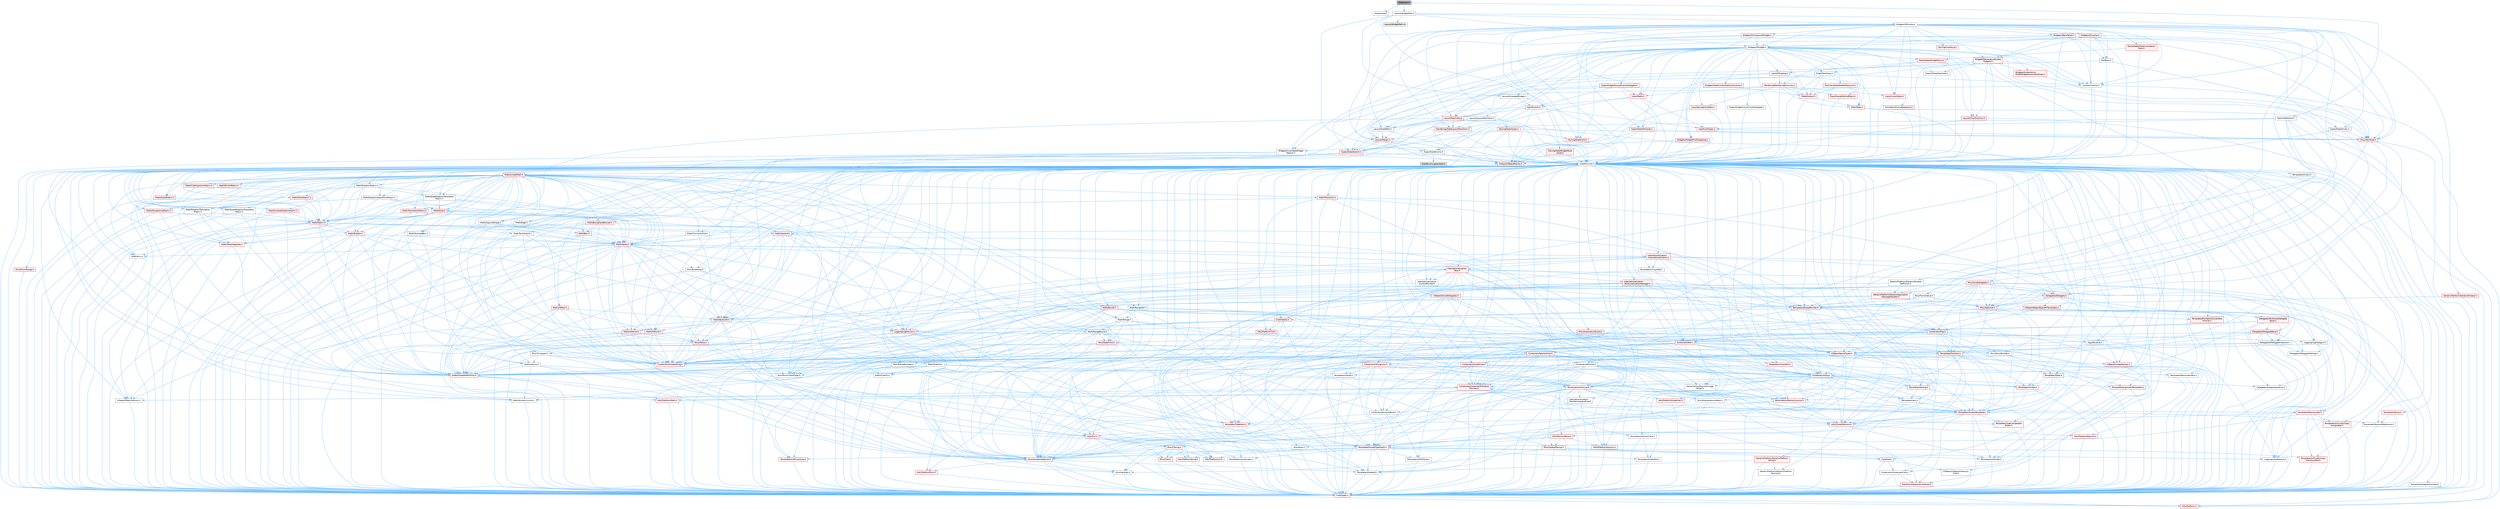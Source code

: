 digraph "SlateUser.h"
{
 // INTERACTIVE_SVG=YES
 // LATEX_PDF_SIZE
  bgcolor="transparent";
  edge [fontname=Helvetica,fontsize=10,labelfontname=Helvetica,labelfontsize=10];
  node [fontname=Helvetica,fontsize=10,shape=box,height=0.2,width=0.4];
  Node1 [id="Node000001",label="SlateUser.h",height=0.2,width=0.4,color="gray40", fillcolor="grey60", style="filled", fontcolor="black",tooltip=" "];
  Node1 -> Node2 [id="edge1_Node000001_Node000002",color="steelblue1",style="solid",tooltip=" "];
  Node2 [id="Node000002",label="SlateScope.h",height=0.2,width=0.4,color="grey40", fillcolor="white", style="filled",URL="$d6/dfb/SlateScope_8h.html",tooltip=" "];
  Node1 -> Node3 [id="edge2_Node000001_Node000003",color="steelblue1",style="solid",tooltip=" "];
  Node3 [id="Node000003",label="Layout/WidgetPath.h",height=0.2,width=0.4,color="grey40", fillcolor="white", style="filled",URL="$d0/d7f/WidgetPath_8h.html",tooltip=" "];
  Node3 -> Node4 [id="edge3_Node000003_Node000004",color="steelblue1",style="solid",tooltip=" "];
  Node4 [id="Node000004",label="CoreMinimal.h",height=0.2,width=0.4,color="grey40", fillcolor="white", style="filled",URL="$d7/d67/CoreMinimal_8h.html",tooltip=" "];
  Node4 -> Node5 [id="edge4_Node000004_Node000005",color="steelblue1",style="solid",tooltip=" "];
  Node5 [id="Node000005",label="CoreTypes.h",height=0.2,width=0.4,color="red", fillcolor="#FFF0F0", style="filled",URL="$dc/dec/CoreTypes_8h.html",tooltip=" "];
  Node5 -> Node6 [id="edge5_Node000005_Node000006",color="steelblue1",style="solid",tooltip=" "];
  Node6 [id="Node000006",label="HAL/Platform.h",height=0.2,width=0.4,color="red", fillcolor="#FFF0F0", style="filled",URL="$d9/dd0/Platform_8h.html",tooltip=" "];
  Node4 -> Node19 [id="edge6_Node000004_Node000019",color="steelblue1",style="solid",tooltip=" "];
  Node19 [id="Node000019",label="CoreFwd.h",height=0.2,width=0.4,color="red", fillcolor="#FFF0F0", style="filled",URL="$d1/d1e/CoreFwd_8h.html",tooltip=" "];
  Node19 -> Node5 [id="edge7_Node000019_Node000005",color="steelblue1",style="solid",tooltip=" "];
  Node19 -> Node20 [id="edge8_Node000019_Node000020",color="steelblue1",style="solid",tooltip=" "];
  Node20 [id="Node000020",label="Containers/ContainersFwd.h",height=0.2,width=0.4,color="grey40", fillcolor="white", style="filled",URL="$d4/d0a/ContainersFwd_8h.html",tooltip=" "];
  Node20 -> Node6 [id="edge9_Node000020_Node000006",color="steelblue1",style="solid",tooltip=" "];
  Node20 -> Node5 [id="edge10_Node000020_Node000005",color="steelblue1",style="solid",tooltip=" "];
  Node20 -> Node21 [id="edge11_Node000020_Node000021",color="steelblue1",style="solid",tooltip=" "];
  Node21 [id="Node000021",label="Traits/IsContiguousContainer.h",height=0.2,width=0.4,color="red", fillcolor="#FFF0F0", style="filled",URL="$d5/d3c/IsContiguousContainer_8h.html",tooltip=" "];
  Node21 -> Node5 [id="edge12_Node000021_Node000005",color="steelblue1",style="solid",tooltip=" "];
  Node19 -> Node25 [id="edge13_Node000019_Node000025",color="steelblue1",style="solid",tooltip=" "];
  Node25 [id="Node000025",label="UObject/UObjectHierarchy\lFwd.h",height=0.2,width=0.4,color="grey40", fillcolor="white", style="filled",URL="$d3/d13/UObjectHierarchyFwd_8h.html",tooltip=" "];
  Node4 -> Node25 [id="edge14_Node000004_Node000025",color="steelblue1",style="solid",tooltip=" "];
  Node4 -> Node20 [id="edge15_Node000004_Node000020",color="steelblue1",style="solid",tooltip=" "];
  Node4 -> Node26 [id="edge16_Node000004_Node000026",color="steelblue1",style="solid",tooltip=" "];
  Node26 [id="Node000026",label="Misc/VarArgs.h",height=0.2,width=0.4,color="grey40", fillcolor="white", style="filled",URL="$d5/d6f/VarArgs_8h.html",tooltip=" "];
  Node26 -> Node5 [id="edge17_Node000026_Node000005",color="steelblue1",style="solid",tooltip=" "];
  Node4 -> Node27 [id="edge18_Node000004_Node000027",color="steelblue1",style="solid",tooltip=" "];
  Node27 [id="Node000027",label="Logging/LogVerbosity.h",height=0.2,width=0.4,color="grey40", fillcolor="white", style="filled",URL="$d2/d8f/LogVerbosity_8h.html",tooltip=" "];
  Node27 -> Node5 [id="edge19_Node000027_Node000005",color="steelblue1",style="solid",tooltip=" "];
  Node4 -> Node28 [id="edge20_Node000004_Node000028",color="steelblue1",style="solid",tooltip=" "];
  Node28 [id="Node000028",label="Misc/OutputDevice.h",height=0.2,width=0.4,color="red", fillcolor="#FFF0F0", style="filled",URL="$d7/d32/OutputDevice_8h.html",tooltip=" "];
  Node28 -> Node19 [id="edge21_Node000028_Node000019",color="steelblue1",style="solid",tooltip=" "];
  Node28 -> Node5 [id="edge22_Node000028_Node000005",color="steelblue1",style="solid",tooltip=" "];
  Node28 -> Node27 [id="edge23_Node000028_Node000027",color="steelblue1",style="solid",tooltip=" "];
  Node28 -> Node26 [id="edge24_Node000028_Node000026",color="steelblue1",style="solid",tooltip=" "];
  Node4 -> Node34 [id="edge25_Node000004_Node000034",color="steelblue1",style="solid",tooltip=" "];
  Node34 [id="Node000034",label="HAL/PlatformCrt.h",height=0.2,width=0.4,color="red", fillcolor="#FFF0F0", style="filled",URL="$d8/d75/PlatformCrt_8h.html",tooltip=" "];
  Node4 -> Node44 [id="edge26_Node000004_Node000044",color="steelblue1",style="solid",tooltip=" "];
  Node44 [id="Node000044",label="HAL/PlatformMisc.h",height=0.2,width=0.4,color="red", fillcolor="#FFF0F0", style="filled",URL="$d0/df5/PlatformMisc_8h.html",tooltip=" "];
  Node44 -> Node5 [id="edge27_Node000044_Node000005",color="steelblue1",style="solid",tooltip=" "];
  Node4 -> Node63 [id="edge28_Node000004_Node000063",color="steelblue1",style="solid",tooltip=" "];
  Node63 [id="Node000063",label="Misc/AssertionMacros.h",height=0.2,width=0.4,color="red", fillcolor="#FFF0F0", style="filled",URL="$d0/dfa/AssertionMacros_8h.html",tooltip=" "];
  Node63 -> Node5 [id="edge29_Node000063_Node000005",color="steelblue1",style="solid",tooltip=" "];
  Node63 -> Node6 [id="edge30_Node000063_Node000006",color="steelblue1",style="solid",tooltip=" "];
  Node63 -> Node44 [id="edge31_Node000063_Node000044",color="steelblue1",style="solid",tooltip=" "];
  Node63 -> Node64 [id="edge32_Node000063_Node000064",color="steelblue1",style="solid",tooltip=" "];
  Node64 [id="Node000064",label="Templates/EnableIf.h",height=0.2,width=0.4,color="grey40", fillcolor="white", style="filled",URL="$d7/d60/EnableIf_8h.html",tooltip=" "];
  Node64 -> Node5 [id="edge33_Node000064_Node000005",color="steelblue1",style="solid",tooltip=" "];
  Node63 -> Node26 [id="edge34_Node000063_Node000026",color="steelblue1",style="solid",tooltip=" "];
  Node4 -> Node72 [id="edge35_Node000004_Node000072",color="steelblue1",style="solid",tooltip=" "];
  Node72 [id="Node000072",label="Templates/IsPointer.h",height=0.2,width=0.4,color="grey40", fillcolor="white", style="filled",URL="$d7/d05/IsPointer_8h.html",tooltip=" "];
  Node72 -> Node5 [id="edge36_Node000072_Node000005",color="steelblue1",style="solid",tooltip=" "];
  Node4 -> Node73 [id="edge37_Node000004_Node000073",color="steelblue1",style="solid",tooltip=" "];
  Node73 [id="Node000073",label="HAL/PlatformMemory.h",height=0.2,width=0.4,color="red", fillcolor="#FFF0F0", style="filled",URL="$de/d68/PlatformMemory_8h.html",tooltip=" "];
  Node73 -> Node5 [id="edge38_Node000073_Node000005",color="steelblue1",style="solid",tooltip=" "];
  Node4 -> Node56 [id="edge39_Node000004_Node000056",color="steelblue1",style="solid",tooltip=" "];
  Node56 [id="Node000056",label="HAL/PlatformAtomics.h",height=0.2,width=0.4,color="red", fillcolor="#FFF0F0", style="filled",URL="$d3/d36/PlatformAtomics_8h.html",tooltip=" "];
  Node56 -> Node5 [id="edge40_Node000056_Node000005",color="steelblue1",style="solid",tooltip=" "];
  Node4 -> Node78 [id="edge41_Node000004_Node000078",color="steelblue1",style="solid",tooltip=" "];
  Node78 [id="Node000078",label="Misc/Exec.h",height=0.2,width=0.4,color="grey40", fillcolor="white", style="filled",URL="$de/ddb/Exec_8h.html",tooltip=" "];
  Node78 -> Node5 [id="edge42_Node000078_Node000005",color="steelblue1",style="solid",tooltip=" "];
  Node78 -> Node63 [id="edge43_Node000078_Node000063",color="steelblue1",style="solid",tooltip=" "];
  Node4 -> Node79 [id="edge44_Node000004_Node000079",color="steelblue1",style="solid",tooltip=" "];
  Node79 [id="Node000079",label="HAL/MemoryBase.h",height=0.2,width=0.4,color="red", fillcolor="#FFF0F0", style="filled",URL="$d6/d9f/MemoryBase_8h.html",tooltip=" "];
  Node79 -> Node5 [id="edge45_Node000079_Node000005",color="steelblue1",style="solid",tooltip=" "];
  Node79 -> Node56 [id="edge46_Node000079_Node000056",color="steelblue1",style="solid",tooltip=" "];
  Node79 -> Node34 [id="edge47_Node000079_Node000034",color="steelblue1",style="solid",tooltip=" "];
  Node79 -> Node78 [id="edge48_Node000079_Node000078",color="steelblue1",style="solid",tooltip=" "];
  Node79 -> Node28 [id="edge49_Node000079_Node000028",color="steelblue1",style="solid",tooltip=" "];
  Node4 -> Node89 [id="edge50_Node000004_Node000089",color="steelblue1",style="solid",tooltip=" "];
  Node89 [id="Node000089",label="HAL/UnrealMemory.h",height=0.2,width=0.4,color="red", fillcolor="#FFF0F0", style="filled",URL="$d9/d96/UnrealMemory_8h.html",tooltip=" "];
  Node89 -> Node5 [id="edge51_Node000089_Node000005",color="steelblue1",style="solid",tooltip=" "];
  Node89 -> Node79 [id="edge52_Node000089_Node000079",color="steelblue1",style="solid",tooltip=" "];
  Node89 -> Node73 [id="edge53_Node000089_Node000073",color="steelblue1",style="solid",tooltip=" "];
  Node89 -> Node72 [id="edge54_Node000089_Node000072",color="steelblue1",style="solid",tooltip=" "];
  Node4 -> Node91 [id="edge55_Node000004_Node000091",color="steelblue1",style="solid",tooltip=" "];
  Node91 [id="Node000091",label="Templates/IsArithmetic.h",height=0.2,width=0.4,color="grey40", fillcolor="white", style="filled",URL="$d2/d5d/IsArithmetic_8h.html",tooltip=" "];
  Node91 -> Node5 [id="edge56_Node000091_Node000005",color="steelblue1",style="solid",tooltip=" "];
  Node4 -> Node85 [id="edge57_Node000004_Node000085",color="steelblue1",style="solid",tooltip=" "];
  Node85 [id="Node000085",label="Templates/AndOrNot.h",height=0.2,width=0.4,color="grey40", fillcolor="white", style="filled",URL="$db/d0a/AndOrNot_8h.html",tooltip=" "];
  Node85 -> Node5 [id="edge58_Node000085_Node000005",color="steelblue1",style="solid",tooltip=" "];
  Node4 -> Node92 [id="edge59_Node000004_Node000092",color="steelblue1",style="solid",tooltip=" "];
  Node92 [id="Node000092",label="Templates/IsPODType.h",height=0.2,width=0.4,color="grey40", fillcolor="white", style="filled",URL="$d7/db1/IsPODType_8h.html",tooltip=" "];
  Node92 -> Node5 [id="edge60_Node000092_Node000005",color="steelblue1",style="solid",tooltip=" "];
  Node4 -> Node93 [id="edge61_Node000004_Node000093",color="steelblue1",style="solid",tooltip=" "];
  Node93 [id="Node000093",label="Templates/IsUECoreType.h",height=0.2,width=0.4,color="red", fillcolor="#FFF0F0", style="filled",URL="$d1/db8/IsUECoreType_8h.html",tooltip=" "];
  Node93 -> Node5 [id="edge62_Node000093_Node000005",color="steelblue1",style="solid",tooltip=" "];
  Node4 -> Node86 [id="edge63_Node000004_Node000086",color="steelblue1",style="solid",tooltip=" "];
  Node86 [id="Node000086",label="Templates/IsTriviallyCopy\lConstructible.h",height=0.2,width=0.4,color="red", fillcolor="#FFF0F0", style="filled",URL="$d3/d78/IsTriviallyCopyConstructible_8h.html",tooltip=" "];
  Node86 -> Node5 [id="edge64_Node000086_Node000005",color="steelblue1",style="solid",tooltip=" "];
  Node4 -> Node94 [id="edge65_Node000004_Node000094",color="steelblue1",style="solid",tooltip=" "];
  Node94 [id="Node000094",label="Templates/UnrealTypeTraits.h",height=0.2,width=0.4,color="red", fillcolor="#FFF0F0", style="filled",URL="$d2/d2d/UnrealTypeTraits_8h.html",tooltip=" "];
  Node94 -> Node5 [id="edge66_Node000094_Node000005",color="steelblue1",style="solid",tooltip=" "];
  Node94 -> Node72 [id="edge67_Node000094_Node000072",color="steelblue1",style="solid",tooltip=" "];
  Node94 -> Node63 [id="edge68_Node000094_Node000063",color="steelblue1",style="solid",tooltip=" "];
  Node94 -> Node85 [id="edge69_Node000094_Node000085",color="steelblue1",style="solid",tooltip=" "];
  Node94 -> Node64 [id="edge70_Node000094_Node000064",color="steelblue1",style="solid",tooltip=" "];
  Node94 -> Node91 [id="edge71_Node000094_Node000091",color="steelblue1",style="solid",tooltip=" "];
  Node94 -> Node92 [id="edge72_Node000094_Node000092",color="steelblue1",style="solid",tooltip=" "];
  Node94 -> Node93 [id="edge73_Node000094_Node000093",color="steelblue1",style="solid",tooltip=" "];
  Node94 -> Node86 [id="edge74_Node000094_Node000086",color="steelblue1",style="solid",tooltip=" "];
  Node4 -> Node64 [id="edge75_Node000004_Node000064",color="steelblue1",style="solid",tooltip=" "];
  Node4 -> Node96 [id="edge76_Node000004_Node000096",color="steelblue1",style="solid",tooltip=" "];
  Node96 [id="Node000096",label="Templates/RemoveReference.h",height=0.2,width=0.4,color="grey40", fillcolor="white", style="filled",URL="$da/dbe/RemoveReference_8h.html",tooltip=" "];
  Node96 -> Node5 [id="edge77_Node000096_Node000005",color="steelblue1",style="solid",tooltip=" "];
  Node4 -> Node97 [id="edge78_Node000004_Node000097",color="steelblue1",style="solid",tooltip=" "];
  Node97 [id="Node000097",label="Templates/IntegralConstant.h",height=0.2,width=0.4,color="grey40", fillcolor="white", style="filled",URL="$db/d1b/IntegralConstant_8h.html",tooltip=" "];
  Node97 -> Node5 [id="edge79_Node000097_Node000005",color="steelblue1",style="solid",tooltip=" "];
  Node4 -> Node98 [id="edge80_Node000004_Node000098",color="steelblue1",style="solid",tooltip=" "];
  Node98 [id="Node000098",label="Templates/IsClass.h",height=0.2,width=0.4,color="grey40", fillcolor="white", style="filled",URL="$db/dcb/IsClass_8h.html",tooltip=" "];
  Node98 -> Node5 [id="edge81_Node000098_Node000005",color="steelblue1",style="solid",tooltip=" "];
  Node4 -> Node99 [id="edge82_Node000004_Node000099",color="steelblue1",style="solid",tooltip=" "];
  Node99 [id="Node000099",label="Templates/TypeCompatible\lBytes.h",height=0.2,width=0.4,color="red", fillcolor="#FFF0F0", style="filled",URL="$df/d0a/TypeCompatibleBytes_8h.html",tooltip=" "];
  Node99 -> Node5 [id="edge83_Node000099_Node000005",color="steelblue1",style="solid",tooltip=" "];
  Node4 -> Node21 [id="edge84_Node000004_Node000021",color="steelblue1",style="solid",tooltip=" "];
  Node4 -> Node100 [id="edge85_Node000004_Node000100",color="steelblue1",style="solid",tooltip=" "];
  Node100 [id="Node000100",label="Templates/UnrealTemplate.h",height=0.2,width=0.4,color="red", fillcolor="#FFF0F0", style="filled",URL="$d4/d24/UnrealTemplate_8h.html",tooltip=" "];
  Node100 -> Node5 [id="edge86_Node000100_Node000005",color="steelblue1",style="solid",tooltip=" "];
  Node100 -> Node72 [id="edge87_Node000100_Node000072",color="steelblue1",style="solid",tooltip=" "];
  Node100 -> Node89 [id="edge88_Node000100_Node000089",color="steelblue1",style="solid",tooltip=" "];
  Node100 -> Node94 [id="edge89_Node000100_Node000094",color="steelblue1",style="solid",tooltip=" "];
  Node100 -> Node96 [id="edge90_Node000100_Node000096",color="steelblue1",style="solid",tooltip=" "];
  Node100 -> Node99 [id="edge91_Node000100_Node000099",color="steelblue1",style="solid",tooltip=" "];
  Node100 -> Node21 [id="edge92_Node000100_Node000021",color="steelblue1",style="solid",tooltip=" "];
  Node4 -> Node49 [id="edge93_Node000004_Node000049",color="steelblue1",style="solid",tooltip=" "];
  Node49 [id="Node000049",label="Math/NumericLimits.h",height=0.2,width=0.4,color="grey40", fillcolor="white", style="filled",URL="$df/d1b/NumericLimits_8h.html",tooltip=" "];
  Node49 -> Node5 [id="edge94_Node000049_Node000005",color="steelblue1",style="solid",tooltip=" "];
  Node4 -> Node104 [id="edge95_Node000004_Node000104",color="steelblue1",style="solid",tooltip=" "];
  Node104 [id="Node000104",label="HAL/PlatformMath.h",height=0.2,width=0.4,color="red", fillcolor="#FFF0F0", style="filled",URL="$dc/d53/PlatformMath_8h.html",tooltip=" "];
  Node104 -> Node5 [id="edge96_Node000104_Node000005",color="steelblue1",style="solid",tooltip=" "];
  Node4 -> Node87 [id="edge97_Node000004_Node000087",color="steelblue1",style="solid",tooltip=" "];
  Node87 [id="Node000087",label="Templates/IsTriviallyCopy\lAssignable.h",height=0.2,width=0.4,color="red", fillcolor="#FFF0F0", style="filled",URL="$d2/df2/IsTriviallyCopyAssignable_8h.html",tooltip=" "];
  Node87 -> Node5 [id="edge98_Node000087_Node000005",color="steelblue1",style="solid",tooltip=" "];
  Node4 -> Node112 [id="edge99_Node000004_Node000112",color="steelblue1",style="solid",tooltip=" "];
  Node112 [id="Node000112",label="Templates/MemoryOps.h",height=0.2,width=0.4,color="red", fillcolor="#FFF0F0", style="filled",URL="$db/dea/MemoryOps_8h.html",tooltip=" "];
  Node112 -> Node5 [id="edge100_Node000112_Node000005",color="steelblue1",style="solid",tooltip=" "];
  Node112 -> Node89 [id="edge101_Node000112_Node000089",color="steelblue1",style="solid",tooltip=" "];
  Node112 -> Node87 [id="edge102_Node000112_Node000087",color="steelblue1",style="solid",tooltip=" "];
  Node112 -> Node86 [id="edge103_Node000112_Node000086",color="steelblue1",style="solid",tooltip=" "];
  Node112 -> Node94 [id="edge104_Node000112_Node000094",color="steelblue1",style="solid",tooltip=" "];
  Node4 -> Node113 [id="edge105_Node000004_Node000113",color="steelblue1",style="solid",tooltip=" "];
  Node113 [id="Node000113",label="Containers/ContainerAllocation\lPolicies.h",height=0.2,width=0.4,color="red", fillcolor="#FFF0F0", style="filled",URL="$d7/dff/ContainerAllocationPolicies_8h.html",tooltip=" "];
  Node113 -> Node5 [id="edge106_Node000113_Node000005",color="steelblue1",style="solid",tooltip=" "];
  Node113 -> Node113 [id="edge107_Node000113_Node000113",color="steelblue1",style="solid",tooltip=" "];
  Node113 -> Node104 [id="edge108_Node000113_Node000104",color="steelblue1",style="solid",tooltip=" "];
  Node113 -> Node89 [id="edge109_Node000113_Node000089",color="steelblue1",style="solid",tooltip=" "];
  Node113 -> Node49 [id="edge110_Node000113_Node000049",color="steelblue1",style="solid",tooltip=" "];
  Node113 -> Node63 [id="edge111_Node000113_Node000063",color="steelblue1",style="solid",tooltip=" "];
  Node113 -> Node112 [id="edge112_Node000113_Node000112",color="steelblue1",style="solid",tooltip=" "];
  Node113 -> Node99 [id="edge113_Node000113_Node000099",color="steelblue1",style="solid",tooltip=" "];
  Node4 -> Node116 [id="edge114_Node000004_Node000116",color="steelblue1",style="solid",tooltip=" "];
  Node116 [id="Node000116",label="Templates/IsEnumClass.h",height=0.2,width=0.4,color="grey40", fillcolor="white", style="filled",URL="$d7/d15/IsEnumClass_8h.html",tooltip=" "];
  Node116 -> Node5 [id="edge115_Node000116_Node000005",color="steelblue1",style="solid",tooltip=" "];
  Node116 -> Node85 [id="edge116_Node000116_Node000085",color="steelblue1",style="solid",tooltip=" "];
  Node4 -> Node117 [id="edge117_Node000004_Node000117",color="steelblue1",style="solid",tooltip=" "];
  Node117 [id="Node000117",label="HAL/PlatformProperties.h",height=0.2,width=0.4,color="red", fillcolor="#FFF0F0", style="filled",URL="$d9/db0/PlatformProperties_8h.html",tooltip=" "];
  Node117 -> Node5 [id="edge118_Node000117_Node000005",color="steelblue1",style="solid",tooltip=" "];
  Node4 -> Node120 [id="edge119_Node000004_Node000120",color="steelblue1",style="solid",tooltip=" "];
  Node120 [id="Node000120",label="Misc/EngineVersionBase.h",height=0.2,width=0.4,color="grey40", fillcolor="white", style="filled",URL="$d5/d2b/EngineVersionBase_8h.html",tooltip=" "];
  Node120 -> Node5 [id="edge120_Node000120_Node000005",color="steelblue1",style="solid",tooltip=" "];
  Node4 -> Node121 [id="edge121_Node000004_Node000121",color="steelblue1",style="solid",tooltip=" "];
  Node121 [id="Node000121",label="Internationalization\l/TextNamespaceFwd.h",height=0.2,width=0.4,color="grey40", fillcolor="white", style="filled",URL="$d8/d97/TextNamespaceFwd_8h.html",tooltip=" "];
  Node121 -> Node5 [id="edge122_Node000121_Node000005",color="steelblue1",style="solid",tooltip=" "];
  Node4 -> Node122 [id="edge123_Node000004_Node000122",color="steelblue1",style="solid",tooltip=" "];
  Node122 [id="Node000122",label="Serialization/Archive.h",height=0.2,width=0.4,color="red", fillcolor="#FFF0F0", style="filled",URL="$d7/d3b/Archive_8h.html",tooltip=" "];
  Node122 -> Node19 [id="edge124_Node000122_Node000019",color="steelblue1",style="solid",tooltip=" "];
  Node122 -> Node5 [id="edge125_Node000122_Node000005",color="steelblue1",style="solid",tooltip=" "];
  Node122 -> Node117 [id="edge126_Node000122_Node000117",color="steelblue1",style="solid",tooltip=" "];
  Node122 -> Node121 [id="edge127_Node000122_Node000121",color="steelblue1",style="solid",tooltip=" "];
  Node122 -> Node63 [id="edge128_Node000122_Node000063",color="steelblue1",style="solid",tooltip=" "];
  Node122 -> Node120 [id="edge129_Node000122_Node000120",color="steelblue1",style="solid",tooltip=" "];
  Node122 -> Node26 [id="edge130_Node000122_Node000026",color="steelblue1",style="solid",tooltip=" "];
  Node122 -> Node64 [id="edge131_Node000122_Node000064",color="steelblue1",style="solid",tooltip=" "];
  Node122 -> Node116 [id="edge132_Node000122_Node000116",color="steelblue1",style="solid",tooltip=" "];
  Node122 -> Node100 [id="edge133_Node000122_Node000100",color="steelblue1",style="solid",tooltip=" "];
  Node122 -> Node125 [id="edge134_Node000122_Node000125",color="steelblue1",style="solid",tooltip=" "];
  Node125 [id="Node000125",label="UObject/ObjectVersion.h",height=0.2,width=0.4,color="grey40", fillcolor="white", style="filled",URL="$da/d63/ObjectVersion_8h.html",tooltip=" "];
  Node125 -> Node5 [id="edge135_Node000125_Node000005",color="steelblue1",style="solid",tooltip=" "];
  Node4 -> Node126 [id="edge136_Node000004_Node000126",color="steelblue1",style="solid",tooltip=" "];
  Node126 [id="Node000126",label="Templates/Less.h",height=0.2,width=0.4,color="grey40", fillcolor="white", style="filled",URL="$de/dc8/Less_8h.html",tooltip=" "];
  Node126 -> Node5 [id="edge137_Node000126_Node000005",color="steelblue1",style="solid",tooltip=" "];
  Node126 -> Node100 [id="edge138_Node000126_Node000100",color="steelblue1",style="solid",tooltip=" "];
  Node4 -> Node127 [id="edge139_Node000004_Node000127",color="steelblue1",style="solid",tooltip=" "];
  Node127 [id="Node000127",label="Templates/Sorting.h",height=0.2,width=0.4,color="red", fillcolor="#FFF0F0", style="filled",URL="$d3/d9e/Sorting_8h.html",tooltip=" "];
  Node127 -> Node5 [id="edge140_Node000127_Node000005",color="steelblue1",style="solid",tooltip=" "];
  Node127 -> Node104 [id="edge141_Node000127_Node000104",color="steelblue1",style="solid",tooltip=" "];
  Node127 -> Node126 [id="edge142_Node000127_Node000126",color="steelblue1",style="solid",tooltip=" "];
  Node4 -> Node138 [id="edge143_Node000004_Node000138",color="steelblue1",style="solid",tooltip=" "];
  Node138 [id="Node000138",label="Misc/Char.h",height=0.2,width=0.4,color="red", fillcolor="#FFF0F0", style="filled",URL="$d0/d58/Char_8h.html",tooltip=" "];
  Node138 -> Node5 [id="edge144_Node000138_Node000005",color="steelblue1",style="solid",tooltip=" "];
  Node4 -> Node141 [id="edge145_Node000004_Node000141",color="steelblue1",style="solid",tooltip=" "];
  Node141 [id="Node000141",label="GenericPlatform/GenericPlatform\lStricmp.h",height=0.2,width=0.4,color="grey40", fillcolor="white", style="filled",URL="$d2/d86/GenericPlatformStricmp_8h.html",tooltip=" "];
  Node141 -> Node5 [id="edge146_Node000141_Node000005",color="steelblue1",style="solid",tooltip=" "];
  Node4 -> Node142 [id="edge147_Node000004_Node000142",color="steelblue1",style="solid",tooltip=" "];
  Node142 [id="Node000142",label="GenericPlatform/GenericPlatform\lString.h",height=0.2,width=0.4,color="red", fillcolor="#FFF0F0", style="filled",URL="$dd/d20/GenericPlatformString_8h.html",tooltip=" "];
  Node142 -> Node5 [id="edge148_Node000142_Node000005",color="steelblue1",style="solid",tooltip=" "];
  Node142 -> Node141 [id="edge149_Node000142_Node000141",color="steelblue1",style="solid",tooltip=" "];
  Node142 -> Node64 [id="edge150_Node000142_Node000064",color="steelblue1",style="solid",tooltip=" "];
  Node4 -> Node75 [id="edge151_Node000004_Node000075",color="steelblue1",style="solid",tooltip=" "];
  Node75 [id="Node000075",label="HAL/PlatformString.h",height=0.2,width=0.4,color="red", fillcolor="#FFF0F0", style="filled",URL="$db/db5/PlatformString_8h.html",tooltip=" "];
  Node75 -> Node5 [id="edge152_Node000075_Node000005",color="steelblue1",style="solid",tooltip=" "];
  Node4 -> Node145 [id="edge153_Node000004_Node000145",color="steelblue1",style="solid",tooltip=" "];
  Node145 [id="Node000145",label="Misc/CString.h",height=0.2,width=0.4,color="red", fillcolor="#FFF0F0", style="filled",URL="$d2/d49/CString_8h.html",tooltip=" "];
  Node145 -> Node5 [id="edge154_Node000145_Node000005",color="steelblue1",style="solid",tooltip=" "];
  Node145 -> Node34 [id="edge155_Node000145_Node000034",color="steelblue1",style="solid",tooltip=" "];
  Node145 -> Node75 [id="edge156_Node000145_Node000075",color="steelblue1",style="solid",tooltip=" "];
  Node145 -> Node63 [id="edge157_Node000145_Node000063",color="steelblue1",style="solid",tooltip=" "];
  Node145 -> Node138 [id="edge158_Node000145_Node000138",color="steelblue1",style="solid",tooltip=" "];
  Node145 -> Node26 [id="edge159_Node000145_Node000026",color="steelblue1",style="solid",tooltip=" "];
  Node4 -> Node146 [id="edge160_Node000004_Node000146",color="steelblue1",style="solid",tooltip=" "];
  Node146 [id="Node000146",label="Misc/Crc.h",height=0.2,width=0.4,color="red", fillcolor="#FFF0F0", style="filled",URL="$d4/dd2/Crc_8h.html",tooltip=" "];
  Node146 -> Node5 [id="edge161_Node000146_Node000005",color="steelblue1",style="solid",tooltip=" "];
  Node146 -> Node75 [id="edge162_Node000146_Node000075",color="steelblue1",style="solid",tooltip=" "];
  Node146 -> Node63 [id="edge163_Node000146_Node000063",color="steelblue1",style="solid",tooltip=" "];
  Node146 -> Node145 [id="edge164_Node000146_Node000145",color="steelblue1",style="solid",tooltip=" "];
  Node146 -> Node138 [id="edge165_Node000146_Node000138",color="steelblue1",style="solid",tooltip=" "];
  Node146 -> Node94 [id="edge166_Node000146_Node000094",color="steelblue1",style="solid",tooltip=" "];
  Node4 -> Node137 [id="edge167_Node000004_Node000137",color="steelblue1",style="solid",tooltip=" "];
  Node137 [id="Node000137",label="Math/UnrealMathUtility.h",height=0.2,width=0.4,color="red", fillcolor="#FFF0F0", style="filled",URL="$db/db8/UnrealMathUtility_8h.html",tooltip=" "];
  Node137 -> Node5 [id="edge168_Node000137_Node000005",color="steelblue1",style="solid",tooltip=" "];
  Node137 -> Node63 [id="edge169_Node000137_Node000063",color="steelblue1",style="solid",tooltip=" "];
  Node137 -> Node104 [id="edge170_Node000137_Node000104",color="steelblue1",style="solid",tooltip=" "];
  Node4 -> Node147 [id="edge171_Node000004_Node000147",color="steelblue1",style="solid",tooltip=" "];
  Node147 [id="Node000147",label="Containers/UnrealString.h",height=0.2,width=0.4,color="red", fillcolor="#FFF0F0", style="filled",URL="$d5/dba/UnrealString_8h.html",tooltip=" "];
  Node4 -> Node151 [id="edge172_Node000004_Node000151",color="steelblue1",style="solid",tooltip=" "];
  Node151 [id="Node000151",label="Containers/Array.h",height=0.2,width=0.4,color="red", fillcolor="#FFF0F0", style="filled",URL="$df/dd0/Array_8h.html",tooltip=" "];
  Node151 -> Node5 [id="edge173_Node000151_Node000005",color="steelblue1",style="solid",tooltip=" "];
  Node151 -> Node63 [id="edge174_Node000151_Node000063",color="steelblue1",style="solid",tooltip=" "];
  Node151 -> Node89 [id="edge175_Node000151_Node000089",color="steelblue1",style="solid",tooltip=" "];
  Node151 -> Node94 [id="edge176_Node000151_Node000094",color="steelblue1",style="solid",tooltip=" "];
  Node151 -> Node100 [id="edge177_Node000151_Node000100",color="steelblue1",style="solid",tooltip=" "];
  Node151 -> Node113 [id="edge178_Node000151_Node000113",color="steelblue1",style="solid",tooltip=" "];
  Node151 -> Node122 [id="edge179_Node000151_Node000122",color="steelblue1",style="solid",tooltip=" "];
  Node151 -> Node158 [id="edge180_Node000151_Node000158",color="steelblue1",style="solid",tooltip=" "];
  Node158 [id="Node000158",label="Serialization/MemoryImage\lWriter.h",height=0.2,width=0.4,color="grey40", fillcolor="white", style="filled",URL="$d0/d08/MemoryImageWriter_8h.html",tooltip=" "];
  Node158 -> Node5 [id="edge181_Node000158_Node000005",color="steelblue1",style="solid",tooltip=" "];
  Node158 -> Node159 [id="edge182_Node000158_Node000159",color="steelblue1",style="solid",tooltip=" "];
  Node159 [id="Node000159",label="Serialization/MemoryLayout.h",height=0.2,width=0.4,color="red", fillcolor="#FFF0F0", style="filled",URL="$d7/d66/MemoryLayout_8h.html",tooltip=" "];
  Node159 -> Node162 [id="edge183_Node000159_Node000162",color="steelblue1",style="solid",tooltip=" "];
  Node162 [id="Node000162",label="Containers/EnumAsByte.h",height=0.2,width=0.4,color="grey40", fillcolor="white", style="filled",URL="$d6/d9a/EnumAsByte_8h.html",tooltip=" "];
  Node162 -> Node5 [id="edge184_Node000162_Node000005",color="steelblue1",style="solid",tooltip=" "];
  Node162 -> Node92 [id="edge185_Node000162_Node000092",color="steelblue1",style="solid",tooltip=" "];
  Node162 -> Node163 [id="edge186_Node000162_Node000163",color="steelblue1",style="solid",tooltip=" "];
  Node163 [id="Node000163",label="Templates/TypeHash.h",height=0.2,width=0.4,color="red", fillcolor="#FFF0F0", style="filled",URL="$d1/d62/TypeHash_8h.html",tooltip=" "];
  Node163 -> Node5 [id="edge187_Node000163_Node000005",color="steelblue1",style="solid",tooltip=" "];
  Node163 -> Node146 [id="edge188_Node000163_Node000146",color="steelblue1",style="solid",tooltip=" "];
  Node159 -> Node89 [id="edge189_Node000159_Node000089",color="steelblue1",style="solid",tooltip=" "];
  Node159 -> Node64 [id="edge190_Node000159_Node000064",color="steelblue1",style="solid",tooltip=" "];
  Node159 -> Node100 [id="edge191_Node000159_Node000100",color="steelblue1",style="solid",tooltip=" "];
  Node151 -> Node130 [id="edge192_Node000151_Node000130",color="steelblue1",style="solid",tooltip=" "];
  Node130 [id="Node000130",label="Templates/Invoke.h",height=0.2,width=0.4,color="red", fillcolor="#FFF0F0", style="filled",URL="$d7/deb/Invoke_8h.html",tooltip=" "];
  Node130 -> Node5 [id="edge193_Node000130_Node000005",color="steelblue1",style="solid",tooltip=" "];
  Node130 -> Node100 [id="edge194_Node000130_Node000100",color="steelblue1",style="solid",tooltip=" "];
  Node151 -> Node126 [id="edge195_Node000151_Node000126",color="steelblue1",style="solid",tooltip=" "];
  Node151 -> Node127 [id="edge196_Node000151_Node000127",color="steelblue1",style="solid",tooltip=" "];
  Node151 -> Node174 [id="edge197_Node000151_Node000174",color="steelblue1",style="solid",tooltip=" "];
  Node174 [id="Node000174",label="Templates/AlignmentTemplates.h",height=0.2,width=0.4,color="red", fillcolor="#FFF0F0", style="filled",URL="$dd/d32/AlignmentTemplates_8h.html",tooltip=" "];
  Node174 -> Node5 [id="edge198_Node000174_Node000005",color="steelblue1",style="solid",tooltip=" "];
  Node174 -> Node72 [id="edge199_Node000174_Node000072",color="steelblue1",style="solid",tooltip=" "];
  Node4 -> Node175 [id="edge200_Node000004_Node000175",color="steelblue1",style="solid",tooltip=" "];
  Node175 [id="Node000175",label="Misc/FrameNumber.h",height=0.2,width=0.4,color="grey40", fillcolor="white", style="filled",URL="$dd/dbd/FrameNumber_8h.html",tooltip=" "];
  Node175 -> Node5 [id="edge201_Node000175_Node000005",color="steelblue1",style="solid",tooltip=" "];
  Node175 -> Node49 [id="edge202_Node000175_Node000049",color="steelblue1",style="solid",tooltip=" "];
  Node175 -> Node137 [id="edge203_Node000175_Node000137",color="steelblue1",style="solid",tooltip=" "];
  Node175 -> Node64 [id="edge204_Node000175_Node000064",color="steelblue1",style="solid",tooltip=" "];
  Node175 -> Node94 [id="edge205_Node000175_Node000094",color="steelblue1",style="solid",tooltip=" "];
  Node4 -> Node176 [id="edge206_Node000004_Node000176",color="steelblue1",style="solid",tooltip=" "];
  Node176 [id="Node000176",label="Misc/Timespan.h",height=0.2,width=0.4,color="grey40", fillcolor="white", style="filled",URL="$da/dd9/Timespan_8h.html",tooltip=" "];
  Node176 -> Node5 [id="edge207_Node000176_Node000005",color="steelblue1",style="solid",tooltip=" "];
  Node176 -> Node177 [id="edge208_Node000176_Node000177",color="steelblue1",style="solid",tooltip=" "];
  Node177 [id="Node000177",label="Math/Interval.h",height=0.2,width=0.4,color="grey40", fillcolor="white", style="filled",URL="$d1/d55/Interval_8h.html",tooltip=" "];
  Node177 -> Node5 [id="edge209_Node000177_Node000005",color="steelblue1",style="solid",tooltip=" "];
  Node177 -> Node91 [id="edge210_Node000177_Node000091",color="steelblue1",style="solid",tooltip=" "];
  Node177 -> Node94 [id="edge211_Node000177_Node000094",color="steelblue1",style="solid",tooltip=" "];
  Node177 -> Node49 [id="edge212_Node000177_Node000049",color="steelblue1",style="solid",tooltip=" "];
  Node177 -> Node137 [id="edge213_Node000177_Node000137",color="steelblue1",style="solid",tooltip=" "];
  Node176 -> Node137 [id="edge214_Node000176_Node000137",color="steelblue1",style="solid",tooltip=" "];
  Node176 -> Node63 [id="edge215_Node000176_Node000063",color="steelblue1",style="solid",tooltip=" "];
  Node4 -> Node178 [id="edge216_Node000004_Node000178",color="steelblue1",style="solid",tooltip=" "];
  Node178 [id="Node000178",label="Containers/StringConv.h",height=0.2,width=0.4,color="red", fillcolor="#FFF0F0", style="filled",URL="$d3/ddf/StringConv_8h.html",tooltip=" "];
  Node178 -> Node5 [id="edge217_Node000178_Node000005",color="steelblue1",style="solid",tooltip=" "];
  Node178 -> Node63 [id="edge218_Node000178_Node000063",color="steelblue1",style="solid",tooltip=" "];
  Node178 -> Node113 [id="edge219_Node000178_Node000113",color="steelblue1",style="solid",tooltip=" "];
  Node178 -> Node151 [id="edge220_Node000178_Node000151",color="steelblue1",style="solid",tooltip=" "];
  Node178 -> Node145 [id="edge221_Node000178_Node000145",color="steelblue1",style="solid",tooltip=" "];
  Node178 -> Node179 [id="edge222_Node000178_Node000179",color="steelblue1",style="solid",tooltip=" "];
  Node179 [id="Node000179",label="Templates/IsArray.h",height=0.2,width=0.4,color="grey40", fillcolor="white", style="filled",URL="$d8/d8d/IsArray_8h.html",tooltip=" "];
  Node179 -> Node5 [id="edge223_Node000179_Node000005",color="steelblue1",style="solid",tooltip=" "];
  Node178 -> Node100 [id="edge224_Node000178_Node000100",color="steelblue1",style="solid",tooltip=" "];
  Node178 -> Node94 [id="edge225_Node000178_Node000094",color="steelblue1",style="solid",tooltip=" "];
  Node178 -> Node21 [id="edge226_Node000178_Node000021",color="steelblue1",style="solid",tooltip=" "];
  Node4 -> Node180 [id="edge227_Node000004_Node000180",color="steelblue1",style="solid",tooltip=" "];
  Node180 [id="Node000180",label="UObject/UnrealNames.h",height=0.2,width=0.4,color="red", fillcolor="#FFF0F0", style="filled",URL="$d8/db1/UnrealNames_8h.html",tooltip=" "];
  Node180 -> Node5 [id="edge228_Node000180_Node000005",color="steelblue1",style="solid",tooltip=" "];
  Node4 -> Node182 [id="edge229_Node000004_Node000182",color="steelblue1",style="solid",tooltip=" "];
  Node182 [id="Node000182",label="UObject/NameTypes.h",height=0.2,width=0.4,color="red", fillcolor="#FFF0F0", style="filled",URL="$d6/d35/NameTypes_8h.html",tooltip=" "];
  Node182 -> Node5 [id="edge230_Node000182_Node000005",color="steelblue1",style="solid",tooltip=" "];
  Node182 -> Node63 [id="edge231_Node000182_Node000063",color="steelblue1",style="solid",tooltip=" "];
  Node182 -> Node89 [id="edge232_Node000182_Node000089",color="steelblue1",style="solid",tooltip=" "];
  Node182 -> Node94 [id="edge233_Node000182_Node000094",color="steelblue1",style="solid",tooltip=" "];
  Node182 -> Node100 [id="edge234_Node000182_Node000100",color="steelblue1",style="solid",tooltip=" "];
  Node182 -> Node147 [id="edge235_Node000182_Node000147",color="steelblue1",style="solid",tooltip=" "];
  Node182 -> Node178 [id="edge236_Node000182_Node000178",color="steelblue1",style="solid",tooltip=" "];
  Node182 -> Node180 [id="edge237_Node000182_Node000180",color="steelblue1",style="solid",tooltip=" "];
  Node182 -> Node159 [id="edge238_Node000182_Node000159",color="steelblue1",style="solid",tooltip=" "];
  Node4 -> Node190 [id="edge239_Node000004_Node000190",color="steelblue1",style="solid",tooltip=" "];
  Node190 [id="Node000190",label="Misc/Parse.h",height=0.2,width=0.4,color="red", fillcolor="#FFF0F0", style="filled",URL="$dc/d71/Parse_8h.html",tooltip=" "];
  Node190 -> Node147 [id="edge240_Node000190_Node000147",color="steelblue1",style="solid",tooltip=" "];
  Node190 -> Node5 [id="edge241_Node000190_Node000005",color="steelblue1",style="solid",tooltip=" "];
  Node190 -> Node34 [id="edge242_Node000190_Node000034",color="steelblue1",style="solid",tooltip=" "];
  Node190 -> Node51 [id="edge243_Node000190_Node000051",color="steelblue1",style="solid",tooltip=" "];
  Node51 [id="Node000051",label="Misc/EnumClassFlags.h",height=0.2,width=0.4,color="grey40", fillcolor="white", style="filled",URL="$d8/de7/EnumClassFlags_8h.html",tooltip=" "];
  Node190 -> Node191 [id="edge244_Node000190_Node000191",color="steelblue1",style="solid",tooltip=" "];
  Node191 [id="Node000191",label="Templates/Function.h",height=0.2,width=0.4,color="red", fillcolor="#FFF0F0", style="filled",URL="$df/df5/Function_8h.html",tooltip=" "];
  Node191 -> Node5 [id="edge245_Node000191_Node000005",color="steelblue1",style="solid",tooltip=" "];
  Node191 -> Node63 [id="edge246_Node000191_Node000063",color="steelblue1",style="solid",tooltip=" "];
  Node191 -> Node89 [id="edge247_Node000191_Node000089",color="steelblue1",style="solid",tooltip=" "];
  Node191 -> Node94 [id="edge248_Node000191_Node000094",color="steelblue1",style="solid",tooltip=" "];
  Node191 -> Node130 [id="edge249_Node000191_Node000130",color="steelblue1",style="solid",tooltip=" "];
  Node191 -> Node100 [id="edge250_Node000191_Node000100",color="steelblue1",style="solid",tooltip=" "];
  Node191 -> Node137 [id="edge251_Node000191_Node000137",color="steelblue1",style="solid",tooltip=" "];
  Node4 -> Node174 [id="edge252_Node000004_Node000174",color="steelblue1",style="solid",tooltip=" "];
  Node4 -> Node193 [id="edge253_Node000004_Node000193",color="steelblue1",style="solid",tooltip=" "];
  Node193 [id="Node000193",label="Misc/StructBuilder.h",height=0.2,width=0.4,color="grey40", fillcolor="white", style="filled",URL="$d9/db3/StructBuilder_8h.html",tooltip=" "];
  Node193 -> Node5 [id="edge254_Node000193_Node000005",color="steelblue1",style="solid",tooltip=" "];
  Node193 -> Node137 [id="edge255_Node000193_Node000137",color="steelblue1",style="solid",tooltip=" "];
  Node193 -> Node174 [id="edge256_Node000193_Node000174",color="steelblue1",style="solid",tooltip=" "];
  Node4 -> Node106 [id="edge257_Node000004_Node000106",color="steelblue1",style="solid",tooltip=" "];
  Node106 [id="Node000106",label="Templates/Decay.h",height=0.2,width=0.4,color="red", fillcolor="#FFF0F0", style="filled",URL="$dd/d0f/Decay_8h.html",tooltip=" "];
  Node106 -> Node5 [id="edge258_Node000106_Node000005",color="steelblue1",style="solid",tooltip=" "];
  Node106 -> Node96 [id="edge259_Node000106_Node000096",color="steelblue1",style="solid",tooltip=" "];
  Node4 -> Node194 [id="edge260_Node000004_Node000194",color="steelblue1",style="solid",tooltip=" "];
  Node194 [id="Node000194",label="Templates/PointerIsConvertible\lFromTo.h",height=0.2,width=0.4,color="red", fillcolor="#FFF0F0", style="filled",URL="$d6/d65/PointerIsConvertibleFromTo_8h.html",tooltip=" "];
  Node194 -> Node5 [id="edge261_Node000194_Node000005",color="steelblue1",style="solid",tooltip=" "];
  Node4 -> Node130 [id="edge262_Node000004_Node000130",color="steelblue1",style="solid",tooltip=" "];
  Node4 -> Node191 [id="edge263_Node000004_Node000191",color="steelblue1",style="solid",tooltip=" "];
  Node4 -> Node163 [id="edge264_Node000004_Node000163",color="steelblue1",style="solid",tooltip=" "];
  Node4 -> Node195 [id="edge265_Node000004_Node000195",color="steelblue1",style="solid",tooltip=" "];
  Node195 [id="Node000195",label="Containers/ScriptArray.h",height=0.2,width=0.4,color="red", fillcolor="#FFF0F0", style="filled",URL="$dc/daf/ScriptArray_8h.html",tooltip=" "];
  Node195 -> Node5 [id="edge266_Node000195_Node000005",color="steelblue1",style="solid",tooltip=" "];
  Node195 -> Node63 [id="edge267_Node000195_Node000063",color="steelblue1",style="solid",tooltip=" "];
  Node195 -> Node89 [id="edge268_Node000195_Node000089",color="steelblue1",style="solid",tooltip=" "];
  Node195 -> Node113 [id="edge269_Node000195_Node000113",color="steelblue1",style="solid",tooltip=" "];
  Node195 -> Node151 [id="edge270_Node000195_Node000151",color="steelblue1",style="solid",tooltip=" "];
  Node4 -> Node196 [id="edge271_Node000004_Node000196",color="steelblue1",style="solid",tooltip=" "];
  Node196 [id="Node000196",label="Containers/BitArray.h",height=0.2,width=0.4,color="grey40", fillcolor="white", style="filled",URL="$d1/de4/BitArray_8h.html",tooltip=" "];
  Node196 -> Node113 [id="edge272_Node000196_Node000113",color="steelblue1",style="solid",tooltip=" "];
  Node196 -> Node5 [id="edge273_Node000196_Node000005",color="steelblue1",style="solid",tooltip=" "];
  Node196 -> Node56 [id="edge274_Node000196_Node000056",color="steelblue1",style="solid",tooltip=" "];
  Node196 -> Node89 [id="edge275_Node000196_Node000089",color="steelblue1",style="solid",tooltip=" "];
  Node196 -> Node137 [id="edge276_Node000196_Node000137",color="steelblue1",style="solid",tooltip=" "];
  Node196 -> Node63 [id="edge277_Node000196_Node000063",color="steelblue1",style="solid",tooltip=" "];
  Node196 -> Node51 [id="edge278_Node000196_Node000051",color="steelblue1",style="solid",tooltip=" "];
  Node196 -> Node122 [id="edge279_Node000196_Node000122",color="steelblue1",style="solid",tooltip=" "];
  Node196 -> Node158 [id="edge280_Node000196_Node000158",color="steelblue1",style="solid",tooltip=" "];
  Node196 -> Node159 [id="edge281_Node000196_Node000159",color="steelblue1",style="solid",tooltip=" "];
  Node196 -> Node64 [id="edge282_Node000196_Node000064",color="steelblue1",style="solid",tooltip=" "];
  Node196 -> Node130 [id="edge283_Node000196_Node000130",color="steelblue1",style="solid",tooltip=" "];
  Node196 -> Node100 [id="edge284_Node000196_Node000100",color="steelblue1",style="solid",tooltip=" "];
  Node196 -> Node94 [id="edge285_Node000196_Node000094",color="steelblue1",style="solid",tooltip=" "];
  Node4 -> Node197 [id="edge286_Node000004_Node000197",color="steelblue1",style="solid",tooltip=" "];
  Node197 [id="Node000197",label="Containers/SparseArray.h",height=0.2,width=0.4,color="red", fillcolor="#FFF0F0", style="filled",URL="$d5/dbf/SparseArray_8h.html",tooltip=" "];
  Node197 -> Node5 [id="edge287_Node000197_Node000005",color="steelblue1",style="solid",tooltip=" "];
  Node197 -> Node63 [id="edge288_Node000197_Node000063",color="steelblue1",style="solid",tooltip=" "];
  Node197 -> Node89 [id="edge289_Node000197_Node000089",color="steelblue1",style="solid",tooltip=" "];
  Node197 -> Node94 [id="edge290_Node000197_Node000094",color="steelblue1",style="solid",tooltip=" "];
  Node197 -> Node100 [id="edge291_Node000197_Node000100",color="steelblue1",style="solid",tooltip=" "];
  Node197 -> Node113 [id="edge292_Node000197_Node000113",color="steelblue1",style="solid",tooltip=" "];
  Node197 -> Node126 [id="edge293_Node000197_Node000126",color="steelblue1",style="solid",tooltip=" "];
  Node197 -> Node151 [id="edge294_Node000197_Node000151",color="steelblue1",style="solid",tooltip=" "];
  Node197 -> Node137 [id="edge295_Node000197_Node000137",color="steelblue1",style="solid",tooltip=" "];
  Node197 -> Node195 [id="edge296_Node000197_Node000195",color="steelblue1",style="solid",tooltip=" "];
  Node197 -> Node196 [id="edge297_Node000197_Node000196",color="steelblue1",style="solid",tooltip=" "];
  Node197 -> Node158 [id="edge298_Node000197_Node000158",color="steelblue1",style="solid",tooltip=" "];
  Node197 -> Node147 [id="edge299_Node000197_Node000147",color="steelblue1",style="solid",tooltip=" "];
  Node4 -> Node213 [id="edge300_Node000004_Node000213",color="steelblue1",style="solid",tooltip=" "];
  Node213 [id="Node000213",label="Containers/Set.h",height=0.2,width=0.4,color="red", fillcolor="#FFF0F0", style="filled",URL="$d4/d45/Set_8h.html",tooltip=" "];
  Node213 -> Node113 [id="edge301_Node000213_Node000113",color="steelblue1",style="solid",tooltip=" "];
  Node213 -> Node197 [id="edge302_Node000213_Node000197",color="steelblue1",style="solid",tooltip=" "];
  Node213 -> Node20 [id="edge303_Node000213_Node000020",color="steelblue1",style="solid",tooltip=" "];
  Node213 -> Node137 [id="edge304_Node000213_Node000137",color="steelblue1",style="solid",tooltip=" "];
  Node213 -> Node63 [id="edge305_Node000213_Node000063",color="steelblue1",style="solid",tooltip=" "];
  Node213 -> Node193 [id="edge306_Node000213_Node000193",color="steelblue1",style="solid",tooltip=" "];
  Node213 -> Node158 [id="edge307_Node000213_Node000158",color="steelblue1",style="solid",tooltip=" "];
  Node213 -> Node191 [id="edge308_Node000213_Node000191",color="steelblue1",style="solid",tooltip=" "];
  Node213 -> Node127 [id="edge309_Node000213_Node000127",color="steelblue1",style="solid",tooltip=" "];
  Node213 -> Node163 [id="edge310_Node000213_Node000163",color="steelblue1",style="solid",tooltip=" "];
  Node213 -> Node100 [id="edge311_Node000213_Node000100",color="steelblue1",style="solid",tooltip=" "];
  Node4 -> Node216 [id="edge312_Node000004_Node000216",color="steelblue1",style="solid",tooltip=" "];
  Node216 [id="Node000216",label="Algo/Reverse.h",height=0.2,width=0.4,color="grey40", fillcolor="white", style="filled",URL="$d5/d93/Reverse_8h.html",tooltip=" "];
  Node216 -> Node5 [id="edge313_Node000216_Node000005",color="steelblue1",style="solid",tooltip=" "];
  Node216 -> Node100 [id="edge314_Node000216_Node000100",color="steelblue1",style="solid",tooltip=" "];
  Node4 -> Node217 [id="edge315_Node000004_Node000217",color="steelblue1",style="solid",tooltip=" "];
  Node217 [id="Node000217",label="Containers/Map.h",height=0.2,width=0.4,color="red", fillcolor="#FFF0F0", style="filled",URL="$df/d79/Map_8h.html",tooltip=" "];
  Node217 -> Node5 [id="edge316_Node000217_Node000005",color="steelblue1",style="solid",tooltip=" "];
  Node217 -> Node216 [id="edge317_Node000217_Node000216",color="steelblue1",style="solid",tooltip=" "];
  Node217 -> Node213 [id="edge318_Node000217_Node000213",color="steelblue1",style="solid",tooltip=" "];
  Node217 -> Node147 [id="edge319_Node000217_Node000147",color="steelblue1",style="solid",tooltip=" "];
  Node217 -> Node63 [id="edge320_Node000217_Node000063",color="steelblue1",style="solid",tooltip=" "];
  Node217 -> Node193 [id="edge321_Node000217_Node000193",color="steelblue1",style="solid",tooltip=" "];
  Node217 -> Node191 [id="edge322_Node000217_Node000191",color="steelblue1",style="solid",tooltip=" "];
  Node217 -> Node127 [id="edge323_Node000217_Node000127",color="steelblue1",style="solid",tooltip=" "];
  Node217 -> Node218 [id="edge324_Node000217_Node000218",color="steelblue1",style="solid",tooltip=" "];
  Node218 [id="Node000218",label="Templates/Tuple.h",height=0.2,width=0.4,color="red", fillcolor="#FFF0F0", style="filled",URL="$d2/d4f/Tuple_8h.html",tooltip=" "];
  Node218 -> Node5 [id="edge325_Node000218_Node000005",color="steelblue1",style="solid",tooltip=" "];
  Node218 -> Node100 [id="edge326_Node000218_Node000100",color="steelblue1",style="solid",tooltip=" "];
  Node218 -> Node219 [id="edge327_Node000218_Node000219",color="steelblue1",style="solid",tooltip=" "];
  Node219 [id="Node000219",label="Delegates/IntegerSequence.h",height=0.2,width=0.4,color="grey40", fillcolor="white", style="filled",URL="$d2/dcc/IntegerSequence_8h.html",tooltip=" "];
  Node219 -> Node5 [id="edge328_Node000219_Node000005",color="steelblue1",style="solid",tooltip=" "];
  Node218 -> Node130 [id="edge329_Node000218_Node000130",color="steelblue1",style="solid",tooltip=" "];
  Node218 -> Node159 [id="edge330_Node000218_Node000159",color="steelblue1",style="solid",tooltip=" "];
  Node218 -> Node163 [id="edge331_Node000218_Node000163",color="steelblue1",style="solid",tooltip=" "];
  Node217 -> Node100 [id="edge332_Node000217_Node000100",color="steelblue1",style="solid",tooltip=" "];
  Node217 -> Node94 [id="edge333_Node000217_Node000094",color="steelblue1",style="solid",tooltip=" "];
  Node4 -> Node221 [id="edge334_Node000004_Node000221",color="steelblue1",style="solid",tooltip=" "];
  Node221 [id="Node000221",label="Math/IntPoint.h",height=0.2,width=0.4,color="red", fillcolor="#FFF0F0", style="filled",URL="$d3/df7/IntPoint_8h.html",tooltip=" "];
  Node221 -> Node5 [id="edge335_Node000221_Node000005",color="steelblue1",style="solid",tooltip=" "];
  Node221 -> Node63 [id="edge336_Node000221_Node000063",color="steelblue1",style="solid",tooltip=" "];
  Node221 -> Node190 [id="edge337_Node000221_Node000190",color="steelblue1",style="solid",tooltip=" "];
  Node221 -> Node137 [id="edge338_Node000221_Node000137",color="steelblue1",style="solid",tooltip=" "];
  Node221 -> Node147 [id="edge339_Node000221_Node000147",color="steelblue1",style="solid",tooltip=" "];
  Node221 -> Node163 [id="edge340_Node000221_Node000163",color="steelblue1",style="solid",tooltip=" "];
  Node4 -> Node223 [id="edge341_Node000004_Node000223",color="steelblue1",style="solid",tooltip=" "];
  Node223 [id="Node000223",label="Math/IntVector.h",height=0.2,width=0.4,color="red", fillcolor="#FFF0F0", style="filled",URL="$d7/d44/IntVector_8h.html",tooltip=" "];
  Node223 -> Node5 [id="edge342_Node000223_Node000005",color="steelblue1",style="solid",tooltip=" "];
  Node223 -> Node146 [id="edge343_Node000223_Node000146",color="steelblue1",style="solid",tooltip=" "];
  Node223 -> Node190 [id="edge344_Node000223_Node000190",color="steelblue1",style="solid",tooltip=" "];
  Node223 -> Node137 [id="edge345_Node000223_Node000137",color="steelblue1",style="solid",tooltip=" "];
  Node223 -> Node147 [id="edge346_Node000223_Node000147",color="steelblue1",style="solid",tooltip=" "];
  Node4 -> Node224 [id="edge347_Node000004_Node000224",color="steelblue1",style="solid",tooltip=" "];
  Node224 [id="Node000224",label="Logging/LogCategory.h",height=0.2,width=0.4,color="grey40", fillcolor="white", style="filled",URL="$d9/d36/LogCategory_8h.html",tooltip=" "];
  Node224 -> Node5 [id="edge348_Node000224_Node000005",color="steelblue1",style="solid",tooltip=" "];
  Node224 -> Node27 [id="edge349_Node000224_Node000027",color="steelblue1",style="solid",tooltip=" "];
  Node224 -> Node182 [id="edge350_Node000224_Node000182",color="steelblue1",style="solid",tooltip=" "];
  Node4 -> Node225 [id="edge351_Node000004_Node000225",color="steelblue1",style="solid",tooltip=" "];
  Node225 [id="Node000225",label="Logging/LogMacros.h",height=0.2,width=0.4,color="red", fillcolor="#FFF0F0", style="filled",URL="$d0/d16/LogMacros_8h.html",tooltip=" "];
  Node225 -> Node147 [id="edge352_Node000225_Node000147",color="steelblue1",style="solid",tooltip=" "];
  Node225 -> Node5 [id="edge353_Node000225_Node000005",color="steelblue1",style="solid",tooltip=" "];
  Node225 -> Node224 [id="edge354_Node000225_Node000224",color="steelblue1",style="solid",tooltip=" "];
  Node225 -> Node27 [id="edge355_Node000225_Node000027",color="steelblue1",style="solid",tooltip=" "];
  Node225 -> Node63 [id="edge356_Node000225_Node000063",color="steelblue1",style="solid",tooltip=" "];
  Node225 -> Node26 [id="edge357_Node000225_Node000026",color="steelblue1",style="solid",tooltip=" "];
  Node225 -> Node64 [id="edge358_Node000225_Node000064",color="steelblue1",style="solid",tooltip=" "];
  Node4 -> Node228 [id="edge359_Node000004_Node000228",color="steelblue1",style="solid",tooltip=" "];
  Node228 [id="Node000228",label="Math/Vector2D.h",height=0.2,width=0.4,color="red", fillcolor="#FFF0F0", style="filled",URL="$d3/db0/Vector2D_8h.html",tooltip=" "];
  Node228 -> Node5 [id="edge360_Node000228_Node000005",color="steelblue1",style="solid",tooltip=" "];
  Node228 -> Node63 [id="edge361_Node000228_Node000063",color="steelblue1",style="solid",tooltip=" "];
  Node228 -> Node146 [id="edge362_Node000228_Node000146",color="steelblue1",style="solid",tooltip=" "];
  Node228 -> Node137 [id="edge363_Node000228_Node000137",color="steelblue1",style="solid",tooltip=" "];
  Node228 -> Node147 [id="edge364_Node000228_Node000147",color="steelblue1",style="solid",tooltip=" "];
  Node228 -> Node190 [id="edge365_Node000228_Node000190",color="steelblue1",style="solid",tooltip=" "];
  Node228 -> Node221 [id="edge366_Node000228_Node000221",color="steelblue1",style="solid",tooltip=" "];
  Node228 -> Node225 [id="edge367_Node000228_Node000225",color="steelblue1",style="solid",tooltip=" "];
  Node4 -> Node232 [id="edge368_Node000004_Node000232",color="steelblue1",style="solid",tooltip=" "];
  Node232 [id="Node000232",label="Math/IntRect.h",height=0.2,width=0.4,color="red", fillcolor="#FFF0F0", style="filled",URL="$d7/d53/IntRect_8h.html",tooltip=" "];
  Node232 -> Node5 [id="edge369_Node000232_Node000005",color="steelblue1",style="solid",tooltip=" "];
  Node232 -> Node137 [id="edge370_Node000232_Node000137",color="steelblue1",style="solid",tooltip=" "];
  Node232 -> Node147 [id="edge371_Node000232_Node000147",color="steelblue1",style="solid",tooltip=" "];
  Node232 -> Node221 [id="edge372_Node000232_Node000221",color="steelblue1",style="solid",tooltip=" "];
  Node232 -> Node228 [id="edge373_Node000232_Node000228",color="steelblue1",style="solid",tooltip=" "];
  Node4 -> Node233 [id="edge374_Node000004_Node000233",color="steelblue1",style="solid",tooltip=" "];
  Node233 [id="Node000233",label="Misc/ByteSwap.h",height=0.2,width=0.4,color="grey40", fillcolor="white", style="filled",URL="$dc/dd7/ByteSwap_8h.html",tooltip=" "];
  Node233 -> Node5 [id="edge375_Node000233_Node000005",color="steelblue1",style="solid",tooltip=" "];
  Node233 -> Node34 [id="edge376_Node000233_Node000034",color="steelblue1",style="solid",tooltip=" "];
  Node4 -> Node162 [id="edge377_Node000004_Node000162",color="steelblue1",style="solid",tooltip=" "];
  Node4 -> Node234 [id="edge378_Node000004_Node000234",color="steelblue1",style="solid",tooltip=" "];
  Node234 [id="Node000234",label="HAL/PlatformTLS.h",height=0.2,width=0.4,color="red", fillcolor="#FFF0F0", style="filled",URL="$d0/def/PlatformTLS_8h.html",tooltip=" "];
  Node234 -> Node5 [id="edge379_Node000234_Node000005",color="steelblue1",style="solid",tooltip=" "];
  Node4 -> Node237 [id="edge380_Node000004_Node000237",color="steelblue1",style="solid",tooltip=" "];
  Node237 [id="Node000237",label="CoreGlobals.h",height=0.2,width=0.4,color="red", fillcolor="#FFF0F0", style="filled",URL="$d5/d8c/CoreGlobals_8h.html",tooltip=" "];
  Node237 -> Node147 [id="edge381_Node000237_Node000147",color="steelblue1",style="solid",tooltip=" "];
  Node237 -> Node5 [id="edge382_Node000237_Node000005",color="steelblue1",style="solid",tooltip=" "];
  Node237 -> Node234 [id="edge383_Node000237_Node000234",color="steelblue1",style="solid",tooltip=" "];
  Node237 -> Node225 [id="edge384_Node000237_Node000225",color="steelblue1",style="solid",tooltip=" "];
  Node237 -> Node51 [id="edge385_Node000237_Node000051",color="steelblue1",style="solid",tooltip=" "];
  Node237 -> Node28 [id="edge386_Node000237_Node000028",color="steelblue1",style="solid",tooltip=" "];
  Node237 -> Node182 [id="edge387_Node000237_Node000182",color="steelblue1",style="solid",tooltip=" "];
  Node4 -> Node238 [id="edge388_Node000004_Node000238",color="steelblue1",style="solid",tooltip=" "];
  Node238 [id="Node000238",label="Templates/SharedPointer.h",height=0.2,width=0.4,color="red", fillcolor="#FFF0F0", style="filled",URL="$d2/d17/SharedPointer_8h.html",tooltip=" "];
  Node238 -> Node5 [id="edge389_Node000238_Node000005",color="steelblue1",style="solid",tooltip=" "];
  Node238 -> Node194 [id="edge390_Node000238_Node000194",color="steelblue1",style="solid",tooltip=" "];
  Node238 -> Node63 [id="edge391_Node000238_Node000063",color="steelblue1",style="solid",tooltip=" "];
  Node238 -> Node89 [id="edge392_Node000238_Node000089",color="steelblue1",style="solid",tooltip=" "];
  Node238 -> Node151 [id="edge393_Node000238_Node000151",color="steelblue1",style="solid",tooltip=" "];
  Node238 -> Node217 [id="edge394_Node000238_Node000217",color="steelblue1",style="solid",tooltip=" "];
  Node238 -> Node237 [id="edge395_Node000238_Node000237",color="steelblue1",style="solid",tooltip=" "];
  Node4 -> Node243 [id="edge396_Node000004_Node000243",color="steelblue1",style="solid",tooltip=" "];
  Node243 [id="Node000243",label="Internationalization\l/CulturePointer.h",height=0.2,width=0.4,color="grey40", fillcolor="white", style="filled",URL="$d6/dbe/CulturePointer_8h.html",tooltip=" "];
  Node243 -> Node5 [id="edge397_Node000243_Node000005",color="steelblue1",style="solid",tooltip=" "];
  Node243 -> Node238 [id="edge398_Node000243_Node000238",color="steelblue1",style="solid",tooltip=" "];
  Node4 -> Node244 [id="edge399_Node000004_Node000244",color="steelblue1",style="solid",tooltip=" "];
  Node244 [id="Node000244",label="UObject/WeakObjectPtrTemplates.h",height=0.2,width=0.4,color="red", fillcolor="#FFF0F0", style="filled",URL="$d8/d3b/WeakObjectPtrTemplates_8h.html",tooltip=" "];
  Node244 -> Node5 [id="edge400_Node000244_Node000005",color="steelblue1",style="solid",tooltip=" "];
  Node244 -> Node217 [id="edge401_Node000244_Node000217",color="steelblue1",style="solid",tooltip=" "];
  Node4 -> Node247 [id="edge402_Node000004_Node000247",color="steelblue1",style="solid",tooltip=" "];
  Node247 [id="Node000247",label="Delegates/DelegateSettings.h",height=0.2,width=0.4,color="grey40", fillcolor="white", style="filled",URL="$d0/d97/DelegateSettings_8h.html",tooltip=" "];
  Node247 -> Node5 [id="edge403_Node000247_Node000005",color="steelblue1",style="solid",tooltip=" "];
  Node4 -> Node248 [id="edge404_Node000004_Node000248",color="steelblue1",style="solid",tooltip=" "];
  Node248 [id="Node000248",label="Delegates/IDelegateInstance.h",height=0.2,width=0.4,color="grey40", fillcolor="white", style="filled",URL="$d2/d10/IDelegateInstance_8h.html",tooltip=" "];
  Node248 -> Node5 [id="edge405_Node000248_Node000005",color="steelblue1",style="solid",tooltip=" "];
  Node248 -> Node163 [id="edge406_Node000248_Node000163",color="steelblue1",style="solid",tooltip=" "];
  Node248 -> Node182 [id="edge407_Node000248_Node000182",color="steelblue1",style="solid",tooltip=" "];
  Node248 -> Node247 [id="edge408_Node000248_Node000247",color="steelblue1",style="solid",tooltip=" "];
  Node4 -> Node249 [id="edge409_Node000004_Node000249",color="steelblue1",style="solid",tooltip=" "];
  Node249 [id="Node000249",label="Delegates/DelegateBase.h",height=0.2,width=0.4,color="red", fillcolor="#FFF0F0", style="filled",URL="$da/d67/DelegateBase_8h.html",tooltip=" "];
  Node249 -> Node5 [id="edge410_Node000249_Node000005",color="steelblue1",style="solid",tooltip=" "];
  Node249 -> Node113 [id="edge411_Node000249_Node000113",color="steelblue1",style="solid",tooltip=" "];
  Node249 -> Node137 [id="edge412_Node000249_Node000137",color="steelblue1",style="solid",tooltip=" "];
  Node249 -> Node182 [id="edge413_Node000249_Node000182",color="steelblue1",style="solid",tooltip=" "];
  Node249 -> Node247 [id="edge414_Node000249_Node000247",color="steelblue1",style="solid",tooltip=" "];
  Node249 -> Node248 [id="edge415_Node000249_Node000248",color="steelblue1",style="solid",tooltip=" "];
  Node4 -> Node257 [id="edge416_Node000004_Node000257",color="steelblue1",style="solid",tooltip=" "];
  Node257 [id="Node000257",label="Delegates/MulticastDelegate\lBase.h",height=0.2,width=0.4,color="red", fillcolor="#FFF0F0", style="filled",URL="$db/d16/MulticastDelegateBase_8h.html",tooltip=" "];
  Node257 -> Node5 [id="edge417_Node000257_Node000005",color="steelblue1",style="solid",tooltip=" "];
  Node257 -> Node113 [id="edge418_Node000257_Node000113",color="steelblue1",style="solid",tooltip=" "];
  Node257 -> Node151 [id="edge419_Node000257_Node000151",color="steelblue1",style="solid",tooltip=" "];
  Node257 -> Node137 [id="edge420_Node000257_Node000137",color="steelblue1",style="solid",tooltip=" "];
  Node257 -> Node248 [id="edge421_Node000257_Node000248",color="steelblue1",style="solid",tooltip=" "];
  Node257 -> Node249 [id="edge422_Node000257_Node000249",color="steelblue1",style="solid",tooltip=" "];
  Node4 -> Node219 [id="edge423_Node000004_Node000219",color="steelblue1",style="solid",tooltip=" "];
  Node4 -> Node218 [id="edge424_Node000004_Node000218",color="steelblue1",style="solid",tooltip=" "];
  Node4 -> Node258 [id="edge425_Node000004_Node000258",color="steelblue1",style="solid",tooltip=" "];
  Node258 [id="Node000258",label="UObject/ScriptDelegates.h",height=0.2,width=0.4,color="red", fillcolor="#FFF0F0", style="filled",URL="$de/d81/ScriptDelegates_8h.html",tooltip=" "];
  Node258 -> Node151 [id="edge426_Node000258_Node000151",color="steelblue1",style="solid",tooltip=" "];
  Node258 -> Node113 [id="edge427_Node000258_Node000113",color="steelblue1",style="solid",tooltip=" "];
  Node258 -> Node147 [id="edge428_Node000258_Node000147",color="steelblue1",style="solid",tooltip=" "];
  Node258 -> Node63 [id="edge429_Node000258_Node000063",color="steelblue1",style="solid",tooltip=" "];
  Node258 -> Node238 [id="edge430_Node000258_Node000238",color="steelblue1",style="solid",tooltip=" "];
  Node258 -> Node163 [id="edge431_Node000258_Node000163",color="steelblue1",style="solid",tooltip=" "];
  Node258 -> Node94 [id="edge432_Node000258_Node000094",color="steelblue1",style="solid",tooltip=" "];
  Node258 -> Node182 [id="edge433_Node000258_Node000182",color="steelblue1",style="solid",tooltip=" "];
  Node4 -> Node260 [id="edge434_Node000004_Node000260",color="steelblue1",style="solid",tooltip=" "];
  Node260 [id="Node000260",label="Delegates/Delegate.h",height=0.2,width=0.4,color="red", fillcolor="#FFF0F0", style="filled",URL="$d4/d80/Delegate_8h.html",tooltip=" "];
  Node260 -> Node5 [id="edge435_Node000260_Node000005",color="steelblue1",style="solid",tooltip=" "];
  Node260 -> Node63 [id="edge436_Node000260_Node000063",color="steelblue1",style="solid",tooltip=" "];
  Node260 -> Node182 [id="edge437_Node000260_Node000182",color="steelblue1",style="solid",tooltip=" "];
  Node260 -> Node238 [id="edge438_Node000260_Node000238",color="steelblue1",style="solid",tooltip=" "];
  Node260 -> Node244 [id="edge439_Node000260_Node000244",color="steelblue1",style="solid",tooltip=" "];
  Node260 -> Node257 [id="edge440_Node000260_Node000257",color="steelblue1",style="solid",tooltip=" "];
  Node260 -> Node219 [id="edge441_Node000260_Node000219",color="steelblue1",style="solid",tooltip=" "];
  Node4 -> Node265 [id="edge442_Node000004_Node000265",color="steelblue1",style="solid",tooltip=" "];
  Node265 [id="Node000265",label="Internationalization\l/TextLocalizationManager.h",height=0.2,width=0.4,color="red", fillcolor="#FFF0F0", style="filled",URL="$d5/d2e/TextLocalizationManager_8h.html",tooltip=" "];
  Node265 -> Node151 [id="edge443_Node000265_Node000151",color="steelblue1",style="solid",tooltip=" "];
  Node265 -> Node113 [id="edge444_Node000265_Node000113",color="steelblue1",style="solid",tooltip=" "];
  Node265 -> Node217 [id="edge445_Node000265_Node000217",color="steelblue1",style="solid",tooltip=" "];
  Node265 -> Node213 [id="edge446_Node000265_Node000213",color="steelblue1",style="solid",tooltip=" "];
  Node265 -> Node147 [id="edge447_Node000265_Node000147",color="steelblue1",style="solid",tooltip=" "];
  Node265 -> Node5 [id="edge448_Node000265_Node000005",color="steelblue1",style="solid",tooltip=" "];
  Node265 -> Node260 [id="edge449_Node000265_Node000260",color="steelblue1",style="solid",tooltip=" "];
  Node265 -> Node146 [id="edge450_Node000265_Node000146",color="steelblue1",style="solid",tooltip=" "];
  Node265 -> Node51 [id="edge451_Node000265_Node000051",color="steelblue1",style="solid",tooltip=" "];
  Node265 -> Node191 [id="edge452_Node000265_Node000191",color="steelblue1",style="solid",tooltip=" "];
  Node265 -> Node238 [id="edge453_Node000265_Node000238",color="steelblue1",style="solid",tooltip=" "];
  Node4 -> Node206 [id="edge454_Node000004_Node000206",color="steelblue1",style="solid",tooltip=" "];
  Node206 [id="Node000206",label="Misc/Optional.h",height=0.2,width=0.4,color="red", fillcolor="#FFF0F0", style="filled",URL="$d2/dae/Optional_8h.html",tooltip=" "];
  Node206 -> Node5 [id="edge455_Node000206_Node000005",color="steelblue1",style="solid",tooltip=" "];
  Node206 -> Node63 [id="edge456_Node000206_Node000063",color="steelblue1",style="solid",tooltip=" "];
  Node206 -> Node112 [id="edge457_Node000206_Node000112",color="steelblue1",style="solid",tooltip=" "];
  Node206 -> Node100 [id="edge458_Node000206_Node000100",color="steelblue1",style="solid",tooltip=" "];
  Node206 -> Node122 [id="edge459_Node000206_Node000122",color="steelblue1",style="solid",tooltip=" "];
  Node4 -> Node179 [id="edge460_Node000004_Node000179",color="steelblue1",style="solid",tooltip=" "];
  Node4 -> Node211 [id="edge461_Node000004_Node000211",color="steelblue1",style="solid",tooltip=" "];
  Node211 [id="Node000211",label="Templates/RemoveExtent.h",height=0.2,width=0.4,color="grey40", fillcolor="white", style="filled",URL="$dc/de9/RemoveExtent_8h.html",tooltip=" "];
  Node211 -> Node5 [id="edge462_Node000211_Node000005",color="steelblue1",style="solid",tooltip=" "];
  Node4 -> Node210 [id="edge463_Node000004_Node000210",color="steelblue1",style="solid",tooltip=" "];
  Node210 [id="Node000210",label="Templates/UniquePtr.h",height=0.2,width=0.4,color="red", fillcolor="#FFF0F0", style="filled",URL="$de/d1a/UniquePtr_8h.html",tooltip=" "];
  Node210 -> Node5 [id="edge464_Node000210_Node000005",color="steelblue1",style="solid",tooltip=" "];
  Node210 -> Node100 [id="edge465_Node000210_Node000100",color="steelblue1",style="solid",tooltip=" "];
  Node210 -> Node179 [id="edge466_Node000210_Node000179",color="steelblue1",style="solid",tooltip=" "];
  Node210 -> Node211 [id="edge467_Node000210_Node000211",color="steelblue1",style="solid",tooltip=" "];
  Node210 -> Node159 [id="edge468_Node000210_Node000159",color="steelblue1",style="solid",tooltip=" "];
  Node4 -> Node272 [id="edge469_Node000004_Node000272",color="steelblue1",style="solid",tooltip=" "];
  Node272 [id="Node000272",label="Internationalization\l/Text.h",height=0.2,width=0.4,color="red", fillcolor="#FFF0F0", style="filled",URL="$d6/d35/Text_8h.html",tooltip=" "];
  Node272 -> Node5 [id="edge470_Node000272_Node000005",color="steelblue1",style="solid",tooltip=" "];
  Node272 -> Node56 [id="edge471_Node000272_Node000056",color="steelblue1",style="solid",tooltip=" "];
  Node272 -> Node63 [id="edge472_Node000272_Node000063",color="steelblue1",style="solid",tooltip=" "];
  Node272 -> Node51 [id="edge473_Node000272_Node000051",color="steelblue1",style="solid",tooltip=" "];
  Node272 -> Node94 [id="edge474_Node000272_Node000094",color="steelblue1",style="solid",tooltip=" "];
  Node272 -> Node151 [id="edge475_Node000272_Node000151",color="steelblue1",style="solid",tooltip=" "];
  Node272 -> Node147 [id="edge476_Node000272_Node000147",color="steelblue1",style="solid",tooltip=" "];
  Node272 -> Node162 [id="edge477_Node000272_Node000162",color="steelblue1",style="solid",tooltip=" "];
  Node272 -> Node238 [id="edge478_Node000272_Node000238",color="steelblue1",style="solid",tooltip=" "];
  Node272 -> Node243 [id="edge479_Node000272_Node000243",color="steelblue1",style="solid",tooltip=" "];
  Node272 -> Node265 [id="edge480_Node000272_Node000265",color="steelblue1",style="solid",tooltip=" "];
  Node272 -> Node206 [id="edge481_Node000272_Node000206",color="steelblue1",style="solid",tooltip=" "];
  Node272 -> Node210 [id="edge482_Node000272_Node000210",color="steelblue1",style="solid",tooltip=" "];
  Node4 -> Node209 [id="edge483_Node000004_Node000209",color="steelblue1",style="solid",tooltip=" "];
  Node209 [id="Node000209",label="Templates/UniqueObj.h",height=0.2,width=0.4,color="grey40", fillcolor="white", style="filled",URL="$da/d95/UniqueObj_8h.html",tooltip=" "];
  Node209 -> Node5 [id="edge484_Node000209_Node000005",color="steelblue1",style="solid",tooltip=" "];
  Node209 -> Node210 [id="edge485_Node000209_Node000210",color="steelblue1",style="solid",tooltip=" "];
  Node4 -> Node278 [id="edge486_Node000004_Node000278",color="steelblue1",style="solid",tooltip=" "];
  Node278 [id="Node000278",label="Internationalization\l/Internationalization.h",height=0.2,width=0.4,color="red", fillcolor="#FFF0F0", style="filled",URL="$da/de4/Internationalization_8h.html",tooltip=" "];
  Node278 -> Node151 [id="edge487_Node000278_Node000151",color="steelblue1",style="solid",tooltip=" "];
  Node278 -> Node147 [id="edge488_Node000278_Node000147",color="steelblue1",style="solid",tooltip=" "];
  Node278 -> Node5 [id="edge489_Node000278_Node000005",color="steelblue1",style="solid",tooltip=" "];
  Node278 -> Node260 [id="edge490_Node000278_Node000260",color="steelblue1",style="solid",tooltip=" "];
  Node278 -> Node243 [id="edge491_Node000278_Node000243",color="steelblue1",style="solid",tooltip=" "];
  Node278 -> Node272 [id="edge492_Node000278_Node000272",color="steelblue1",style="solid",tooltip=" "];
  Node278 -> Node238 [id="edge493_Node000278_Node000238",color="steelblue1",style="solid",tooltip=" "];
  Node278 -> Node218 [id="edge494_Node000278_Node000218",color="steelblue1",style="solid",tooltip=" "];
  Node278 -> Node209 [id="edge495_Node000278_Node000209",color="steelblue1",style="solid",tooltip=" "];
  Node278 -> Node182 [id="edge496_Node000278_Node000182",color="steelblue1",style="solid",tooltip=" "];
  Node4 -> Node279 [id="edge497_Node000004_Node000279",color="steelblue1",style="solid",tooltip=" "];
  Node279 [id="Node000279",label="Math/Vector.h",height=0.2,width=0.4,color="red", fillcolor="#FFF0F0", style="filled",URL="$d6/dbe/Vector_8h.html",tooltip=" "];
  Node279 -> Node5 [id="edge498_Node000279_Node000005",color="steelblue1",style="solid",tooltip=" "];
  Node279 -> Node63 [id="edge499_Node000279_Node000063",color="steelblue1",style="solid",tooltip=" "];
  Node279 -> Node49 [id="edge500_Node000279_Node000049",color="steelblue1",style="solid",tooltip=" "];
  Node279 -> Node146 [id="edge501_Node000279_Node000146",color="steelblue1",style="solid",tooltip=" "];
  Node279 -> Node137 [id="edge502_Node000279_Node000137",color="steelblue1",style="solid",tooltip=" "];
  Node279 -> Node147 [id="edge503_Node000279_Node000147",color="steelblue1",style="solid",tooltip=" "];
  Node279 -> Node190 [id="edge504_Node000279_Node000190",color="steelblue1",style="solid",tooltip=" "];
  Node279 -> Node221 [id="edge505_Node000279_Node000221",color="steelblue1",style="solid",tooltip=" "];
  Node279 -> Node225 [id="edge506_Node000279_Node000225",color="steelblue1",style="solid",tooltip=" "];
  Node279 -> Node228 [id="edge507_Node000279_Node000228",color="steelblue1",style="solid",tooltip=" "];
  Node279 -> Node233 [id="edge508_Node000279_Node000233",color="steelblue1",style="solid",tooltip=" "];
  Node279 -> Node272 [id="edge509_Node000279_Node000272",color="steelblue1",style="solid",tooltip=" "];
  Node279 -> Node278 [id="edge510_Node000279_Node000278",color="steelblue1",style="solid",tooltip=" "];
  Node279 -> Node223 [id="edge511_Node000279_Node000223",color="steelblue1",style="solid",tooltip=" "];
  Node279 -> Node282 [id="edge512_Node000279_Node000282",color="steelblue1",style="solid",tooltip=" "];
  Node282 [id="Node000282",label="Math/Axis.h",height=0.2,width=0.4,color="grey40", fillcolor="white", style="filled",URL="$dd/dbb/Axis_8h.html",tooltip=" "];
  Node282 -> Node5 [id="edge513_Node000282_Node000005",color="steelblue1",style="solid",tooltip=" "];
  Node279 -> Node159 [id="edge514_Node000279_Node000159",color="steelblue1",style="solid",tooltip=" "];
  Node279 -> Node125 [id="edge515_Node000279_Node000125",color="steelblue1",style="solid",tooltip=" "];
  Node4 -> Node283 [id="edge516_Node000004_Node000283",color="steelblue1",style="solid",tooltip=" "];
  Node283 [id="Node000283",label="Math/Vector4.h",height=0.2,width=0.4,color="red", fillcolor="#FFF0F0", style="filled",URL="$d7/d36/Vector4_8h.html",tooltip=" "];
  Node283 -> Node5 [id="edge517_Node000283_Node000005",color="steelblue1",style="solid",tooltip=" "];
  Node283 -> Node146 [id="edge518_Node000283_Node000146",color="steelblue1",style="solid",tooltip=" "];
  Node283 -> Node137 [id="edge519_Node000283_Node000137",color="steelblue1",style="solid",tooltip=" "];
  Node283 -> Node147 [id="edge520_Node000283_Node000147",color="steelblue1",style="solid",tooltip=" "];
  Node283 -> Node190 [id="edge521_Node000283_Node000190",color="steelblue1",style="solid",tooltip=" "];
  Node283 -> Node225 [id="edge522_Node000283_Node000225",color="steelblue1",style="solid",tooltip=" "];
  Node283 -> Node228 [id="edge523_Node000283_Node000228",color="steelblue1",style="solid",tooltip=" "];
  Node283 -> Node279 [id="edge524_Node000283_Node000279",color="steelblue1",style="solid",tooltip=" "];
  Node283 -> Node159 [id="edge525_Node000283_Node000159",color="steelblue1",style="solid",tooltip=" "];
  Node4 -> Node284 [id="edge526_Node000004_Node000284",color="steelblue1",style="solid",tooltip=" "];
  Node284 [id="Node000284",label="Math/VectorRegister.h",height=0.2,width=0.4,color="red", fillcolor="#FFF0F0", style="filled",URL="$da/d8b/VectorRegister_8h.html",tooltip=" "];
  Node284 -> Node5 [id="edge527_Node000284_Node000005",color="steelblue1",style="solid",tooltip=" "];
  Node284 -> Node137 [id="edge528_Node000284_Node000137",color="steelblue1",style="solid",tooltip=" "];
  Node4 -> Node289 [id="edge529_Node000004_Node000289",color="steelblue1",style="solid",tooltip=" "];
  Node289 [id="Node000289",label="Math/TwoVectors.h",height=0.2,width=0.4,color="grey40", fillcolor="white", style="filled",URL="$d4/db4/TwoVectors_8h.html",tooltip=" "];
  Node289 -> Node5 [id="edge530_Node000289_Node000005",color="steelblue1",style="solid",tooltip=" "];
  Node289 -> Node63 [id="edge531_Node000289_Node000063",color="steelblue1",style="solid",tooltip=" "];
  Node289 -> Node137 [id="edge532_Node000289_Node000137",color="steelblue1",style="solid",tooltip=" "];
  Node289 -> Node147 [id="edge533_Node000289_Node000147",color="steelblue1",style="solid",tooltip=" "];
  Node289 -> Node279 [id="edge534_Node000289_Node000279",color="steelblue1",style="solid",tooltip=" "];
  Node4 -> Node290 [id="edge535_Node000004_Node000290",color="steelblue1",style="solid",tooltip=" "];
  Node290 [id="Node000290",label="Math/Edge.h",height=0.2,width=0.4,color="grey40", fillcolor="white", style="filled",URL="$d5/de0/Edge_8h.html",tooltip=" "];
  Node290 -> Node5 [id="edge536_Node000290_Node000005",color="steelblue1",style="solid",tooltip=" "];
  Node290 -> Node279 [id="edge537_Node000290_Node000279",color="steelblue1",style="solid",tooltip=" "];
  Node4 -> Node125 [id="edge538_Node000004_Node000125",color="steelblue1",style="solid",tooltip=" "];
  Node4 -> Node291 [id="edge539_Node000004_Node000291",color="steelblue1",style="solid",tooltip=" "];
  Node291 [id="Node000291",label="Math/CapsuleShape.h",height=0.2,width=0.4,color="grey40", fillcolor="white", style="filled",URL="$d3/d36/CapsuleShape_8h.html",tooltip=" "];
  Node291 -> Node5 [id="edge540_Node000291_Node000005",color="steelblue1",style="solid",tooltip=" "];
  Node291 -> Node279 [id="edge541_Node000291_Node000279",color="steelblue1",style="solid",tooltip=" "];
  Node4 -> Node292 [id="edge542_Node000004_Node000292",color="steelblue1",style="solid",tooltip=" "];
  Node292 [id="Node000292",label="Math/Rotator.h",height=0.2,width=0.4,color="red", fillcolor="#FFF0F0", style="filled",URL="$d8/d3a/Rotator_8h.html",tooltip=" "];
  Node292 -> Node5 [id="edge543_Node000292_Node000005",color="steelblue1",style="solid",tooltip=" "];
  Node292 -> Node137 [id="edge544_Node000292_Node000137",color="steelblue1",style="solid",tooltip=" "];
  Node292 -> Node147 [id="edge545_Node000292_Node000147",color="steelblue1",style="solid",tooltip=" "];
  Node292 -> Node190 [id="edge546_Node000292_Node000190",color="steelblue1",style="solid",tooltip=" "];
  Node292 -> Node225 [id="edge547_Node000292_Node000225",color="steelblue1",style="solid",tooltip=" "];
  Node292 -> Node279 [id="edge548_Node000292_Node000279",color="steelblue1",style="solid",tooltip=" "];
  Node292 -> Node284 [id="edge549_Node000292_Node000284",color="steelblue1",style="solid",tooltip=" "];
  Node292 -> Node125 [id="edge550_Node000292_Node000125",color="steelblue1",style="solid",tooltip=" "];
  Node4 -> Node293 [id="edge551_Node000004_Node000293",color="steelblue1",style="solid",tooltip=" "];
  Node293 [id="Node000293",label="Misc/DateTime.h",height=0.2,width=0.4,color="red", fillcolor="#FFF0F0", style="filled",URL="$d1/de9/DateTime_8h.html",tooltip=" "];
  Node293 -> Node147 [id="edge552_Node000293_Node000147",color="steelblue1",style="solid",tooltip=" "];
  Node293 -> Node5 [id="edge553_Node000293_Node000005",color="steelblue1",style="solid",tooltip=" "];
  Node293 -> Node176 [id="edge554_Node000293_Node000176",color="steelblue1",style="solid",tooltip=" "];
  Node293 -> Node122 [id="edge555_Node000293_Node000122",color="steelblue1",style="solid",tooltip=" "];
  Node293 -> Node163 [id="edge556_Node000293_Node000163",color="steelblue1",style="solid",tooltip=" "];
  Node4 -> Node294 [id="edge557_Node000004_Node000294",color="steelblue1",style="solid",tooltip=" "];
  Node294 [id="Node000294",label="Math/RangeBound.h",height=0.2,width=0.4,color="grey40", fillcolor="white", style="filled",URL="$d7/dd8/RangeBound_8h.html",tooltip=" "];
  Node294 -> Node5 [id="edge558_Node000294_Node000005",color="steelblue1",style="solid",tooltip=" "];
  Node294 -> Node63 [id="edge559_Node000294_Node000063",color="steelblue1",style="solid",tooltip=" "];
  Node294 -> Node163 [id="edge560_Node000294_Node000163",color="steelblue1",style="solid",tooltip=" "];
  Node294 -> Node162 [id="edge561_Node000294_Node000162",color="steelblue1",style="solid",tooltip=" "];
  Node294 -> Node175 [id="edge562_Node000294_Node000175",color="steelblue1",style="solid",tooltip=" "];
  Node294 -> Node293 [id="edge563_Node000294_Node000293",color="steelblue1",style="solid",tooltip=" "];
  Node4 -> Node295 [id="edge564_Node000004_Node000295",color="steelblue1",style="solid",tooltip=" "];
  Node295 [id="Node000295",label="Misc/AutomationEvent.h",height=0.2,width=0.4,color="red", fillcolor="#FFF0F0", style="filled",URL="$d1/d26/AutomationEvent_8h.html",tooltip=" "];
  Node295 -> Node5 [id="edge565_Node000295_Node000005",color="steelblue1",style="solid",tooltip=" "];
  Node295 -> Node293 [id="edge566_Node000295_Node000293",color="steelblue1",style="solid",tooltip=" "];
  Node4 -> Node296 [id="edge567_Node000004_Node000296",color="steelblue1",style="solid",tooltip=" "];
  Node296 [id="Node000296",label="Math/Range.h",height=0.2,width=0.4,color="grey40", fillcolor="white", style="filled",URL="$d9/db6/Range_8h.html",tooltip=" "];
  Node296 -> Node5 [id="edge568_Node000296_Node000005",color="steelblue1",style="solid",tooltip=" "];
  Node296 -> Node151 [id="edge569_Node000296_Node000151",color="steelblue1",style="solid",tooltip=" "];
  Node296 -> Node63 [id="edge570_Node000296_Node000063",color="steelblue1",style="solid",tooltip=" "];
  Node296 -> Node293 [id="edge571_Node000296_Node000293",color="steelblue1",style="solid",tooltip=" "];
  Node296 -> Node294 [id="edge572_Node000296_Node000294",color="steelblue1",style="solid",tooltip=" "];
  Node296 -> Node175 [id="edge573_Node000296_Node000175",color="steelblue1",style="solid",tooltip=" "];
  Node296 -> Node122 [id="edge574_Node000296_Node000122",color="steelblue1",style="solid",tooltip=" "];
  Node4 -> Node297 [id="edge575_Node000004_Node000297",color="steelblue1",style="solid",tooltip=" "];
  Node297 [id="Node000297",label="Math/RangeSet.h",height=0.2,width=0.4,color="grey40", fillcolor="white", style="filled",URL="$dc/d21/RangeSet_8h.html",tooltip=" "];
  Node297 -> Node5 [id="edge576_Node000297_Node000005",color="steelblue1",style="solid",tooltip=" "];
  Node297 -> Node151 [id="edge577_Node000297_Node000151",color="steelblue1",style="solid",tooltip=" "];
  Node297 -> Node296 [id="edge578_Node000297_Node000296",color="steelblue1",style="solid",tooltip=" "];
  Node297 -> Node122 [id="edge579_Node000297_Node000122",color="steelblue1",style="solid",tooltip=" "];
  Node4 -> Node177 [id="edge580_Node000004_Node000177",color="steelblue1",style="solid",tooltip=" "];
  Node4 -> Node298 [id="edge581_Node000004_Node000298",color="steelblue1",style="solid",tooltip=" "];
  Node298 [id="Node000298",label="Math/Box.h",height=0.2,width=0.4,color="red", fillcolor="#FFF0F0", style="filled",URL="$de/d0f/Box_8h.html",tooltip=" "];
  Node298 -> Node5 [id="edge582_Node000298_Node000005",color="steelblue1",style="solid",tooltip=" "];
  Node298 -> Node63 [id="edge583_Node000298_Node000063",color="steelblue1",style="solid",tooltip=" "];
  Node298 -> Node137 [id="edge584_Node000298_Node000137",color="steelblue1",style="solid",tooltip=" "];
  Node298 -> Node147 [id="edge585_Node000298_Node000147",color="steelblue1",style="solid",tooltip=" "];
  Node298 -> Node279 [id="edge586_Node000298_Node000279",color="steelblue1",style="solid",tooltip=" "];
  Node4 -> Node308 [id="edge587_Node000004_Node000308",color="steelblue1",style="solid",tooltip=" "];
  Node308 [id="Node000308",label="Math/Box2D.h",height=0.2,width=0.4,color="red", fillcolor="#FFF0F0", style="filled",URL="$d3/d1c/Box2D_8h.html",tooltip=" "];
  Node308 -> Node151 [id="edge588_Node000308_Node000151",color="steelblue1",style="solid",tooltip=" "];
  Node308 -> Node147 [id="edge589_Node000308_Node000147",color="steelblue1",style="solid",tooltip=" "];
  Node308 -> Node5 [id="edge590_Node000308_Node000005",color="steelblue1",style="solid",tooltip=" "];
  Node308 -> Node137 [id="edge591_Node000308_Node000137",color="steelblue1",style="solid",tooltip=" "];
  Node308 -> Node228 [id="edge592_Node000308_Node000228",color="steelblue1",style="solid",tooltip=" "];
  Node308 -> Node63 [id="edge593_Node000308_Node000063",color="steelblue1",style="solid",tooltip=" "];
  Node308 -> Node122 [id="edge594_Node000308_Node000122",color="steelblue1",style="solid",tooltip=" "];
  Node308 -> Node93 [id="edge595_Node000308_Node000093",color="steelblue1",style="solid",tooltip=" "];
  Node308 -> Node94 [id="edge596_Node000308_Node000094",color="steelblue1",style="solid",tooltip=" "];
  Node308 -> Node182 [id="edge597_Node000308_Node000182",color="steelblue1",style="solid",tooltip=" "];
  Node308 -> Node180 [id="edge598_Node000308_Node000180",color="steelblue1",style="solid",tooltip=" "];
  Node4 -> Node309 [id="edge599_Node000004_Node000309",color="steelblue1",style="solid",tooltip=" "];
  Node309 [id="Node000309",label="Math/BoxSphereBounds.h",height=0.2,width=0.4,color="red", fillcolor="#FFF0F0", style="filled",URL="$d3/d0a/BoxSphereBounds_8h.html",tooltip=" "];
  Node309 -> Node5 [id="edge600_Node000309_Node000005",color="steelblue1",style="solid",tooltip=" "];
  Node309 -> Node137 [id="edge601_Node000309_Node000137",color="steelblue1",style="solid",tooltip=" "];
  Node309 -> Node147 [id="edge602_Node000309_Node000147",color="steelblue1",style="solid",tooltip=" "];
  Node309 -> Node225 [id="edge603_Node000309_Node000225",color="steelblue1",style="solid",tooltip=" "];
  Node309 -> Node279 [id="edge604_Node000309_Node000279",color="steelblue1",style="solid",tooltip=" "];
  Node309 -> Node298 [id="edge605_Node000309_Node000298",color="steelblue1",style="solid",tooltip=" "];
  Node4 -> Node310 [id="edge606_Node000004_Node000310",color="steelblue1",style="solid",tooltip=" "];
  Node310 [id="Node000310",label="Math/OrientedBox.h",height=0.2,width=0.4,color="grey40", fillcolor="white", style="filled",URL="$d6/db1/OrientedBox_8h.html",tooltip=" "];
  Node310 -> Node5 [id="edge607_Node000310_Node000005",color="steelblue1",style="solid",tooltip=" "];
  Node310 -> Node279 [id="edge608_Node000310_Node000279",color="steelblue1",style="solid",tooltip=" "];
  Node310 -> Node177 [id="edge609_Node000310_Node000177",color="steelblue1",style="solid",tooltip=" "];
  Node4 -> Node282 [id="edge610_Node000004_Node000282",color="steelblue1",style="solid",tooltip=" "];
  Node4 -> Node300 [id="edge611_Node000004_Node000300",color="steelblue1",style="solid",tooltip=" "];
  Node300 [id="Node000300",label="Math/Matrix.h",height=0.2,width=0.4,color="red", fillcolor="#FFF0F0", style="filled",URL="$d3/db1/Matrix_8h.html",tooltip=" "];
  Node300 -> Node5 [id="edge612_Node000300_Node000005",color="steelblue1",style="solid",tooltip=" "];
  Node300 -> Node89 [id="edge613_Node000300_Node000089",color="steelblue1",style="solid",tooltip=" "];
  Node300 -> Node137 [id="edge614_Node000300_Node000137",color="steelblue1",style="solid",tooltip=" "];
  Node300 -> Node147 [id="edge615_Node000300_Node000147",color="steelblue1",style="solid",tooltip=" "];
  Node300 -> Node279 [id="edge616_Node000300_Node000279",color="steelblue1",style="solid",tooltip=" "];
  Node300 -> Node283 [id="edge617_Node000300_Node000283",color="steelblue1",style="solid",tooltip=" "];
  Node300 -> Node292 [id="edge618_Node000300_Node000292",color="steelblue1",style="solid",tooltip=" "];
  Node300 -> Node282 [id="edge619_Node000300_Node000282",color="steelblue1",style="solid",tooltip=" "];
  Node300 -> Node125 [id="edge620_Node000300_Node000125",color="steelblue1",style="solid",tooltip=" "];
  Node4 -> Node311 [id="edge621_Node000004_Node000311",color="steelblue1",style="solid",tooltip=" "];
  Node311 [id="Node000311",label="Math/RotationTranslation\lMatrix.h",height=0.2,width=0.4,color="grey40", fillcolor="white", style="filled",URL="$d6/d6f/RotationTranslationMatrix_8h.html",tooltip=" "];
  Node311 -> Node5 [id="edge622_Node000311_Node000005",color="steelblue1",style="solid",tooltip=" "];
  Node311 -> Node137 [id="edge623_Node000311_Node000137",color="steelblue1",style="solid",tooltip=" "];
  Node311 -> Node284 [id="edge624_Node000311_Node000284",color="steelblue1",style="solid",tooltip=" "];
  Node311 -> Node300 [id="edge625_Node000311_Node000300",color="steelblue1",style="solid",tooltip=" "];
  Node4 -> Node312 [id="edge626_Node000004_Node000312",color="steelblue1",style="solid",tooltip=" "];
  Node312 [id="Node000312",label="Math/RotationAboutPointMatrix.h",height=0.2,width=0.4,color="grey40", fillcolor="white", style="filled",URL="$d9/d30/RotationAboutPointMatrix_8h.html",tooltip=" "];
  Node312 -> Node5 [id="edge627_Node000312_Node000005",color="steelblue1",style="solid",tooltip=" "];
  Node312 -> Node279 [id="edge628_Node000312_Node000279",color="steelblue1",style="solid",tooltip=" "];
  Node312 -> Node300 [id="edge629_Node000312_Node000300",color="steelblue1",style="solid",tooltip=" "];
  Node312 -> Node304 [id="edge630_Node000312_Node000304",color="steelblue1",style="solid",tooltip=" "];
  Node304 [id="Node000304",label="Math/Quat.h",height=0.2,width=0.4,color="red", fillcolor="#FFF0F0", style="filled",URL="$d9/de9/Quat_8h.html",tooltip=" "];
  Node304 -> Node5 [id="edge631_Node000304_Node000005",color="steelblue1",style="solid",tooltip=" "];
  Node304 -> Node63 [id="edge632_Node000304_Node000063",color="steelblue1",style="solid",tooltip=" "];
  Node304 -> Node137 [id="edge633_Node000304_Node000137",color="steelblue1",style="solid",tooltip=" "];
  Node304 -> Node147 [id="edge634_Node000304_Node000147",color="steelblue1",style="solid",tooltip=" "];
  Node304 -> Node225 [id="edge635_Node000304_Node000225",color="steelblue1",style="solid",tooltip=" "];
  Node304 -> Node279 [id="edge636_Node000304_Node000279",color="steelblue1",style="solid",tooltip=" "];
  Node304 -> Node284 [id="edge637_Node000304_Node000284",color="steelblue1",style="solid",tooltip=" "];
  Node304 -> Node292 [id="edge638_Node000304_Node000292",color="steelblue1",style="solid",tooltip=" "];
  Node304 -> Node300 [id="edge639_Node000304_Node000300",color="steelblue1",style="solid",tooltip=" "];
  Node304 -> Node125 [id="edge640_Node000304_Node000125",color="steelblue1",style="solid",tooltip=" "];
  Node312 -> Node311 [id="edge641_Node000312_Node000311",color="steelblue1",style="solid",tooltip=" "];
  Node4 -> Node313 [id="edge642_Node000004_Node000313",color="steelblue1",style="solid",tooltip=" "];
  Node313 [id="Node000313",label="Math/ScaleRotationTranslation\lMatrix.h",height=0.2,width=0.4,color="grey40", fillcolor="white", style="filled",URL="$db/dbe/ScaleRotationTranslationMatrix_8h.html",tooltip=" "];
  Node313 -> Node5 [id="edge643_Node000313_Node000005",color="steelblue1",style="solid",tooltip=" "];
  Node313 -> Node137 [id="edge644_Node000313_Node000137",color="steelblue1",style="solid",tooltip=" "];
  Node313 -> Node300 [id="edge645_Node000313_Node000300",color="steelblue1",style="solid",tooltip=" "];
  Node4 -> Node314 [id="edge646_Node000004_Node000314",color="steelblue1",style="solid",tooltip=" "];
  Node314 [id="Node000314",label="Math/RotationMatrix.h",height=0.2,width=0.4,color="grey40", fillcolor="white", style="filled",URL="$d9/d6a/RotationMatrix_8h.html",tooltip=" "];
  Node314 -> Node5 [id="edge647_Node000314_Node000005",color="steelblue1",style="solid",tooltip=" "];
  Node314 -> Node279 [id="edge648_Node000314_Node000279",color="steelblue1",style="solid",tooltip=" "];
  Node314 -> Node292 [id="edge649_Node000314_Node000292",color="steelblue1",style="solid",tooltip=" "];
  Node314 -> Node300 [id="edge650_Node000314_Node000300",color="steelblue1",style="solid",tooltip=" "];
  Node314 -> Node311 [id="edge651_Node000314_Node000311",color="steelblue1",style="solid",tooltip=" "];
  Node314 -> Node315 [id="edge652_Node000314_Node000315",color="steelblue1",style="solid",tooltip=" "];
  Node315 [id="Node000315",label="Math/QuatRotationTranslation\lMatrix.h",height=0.2,width=0.4,color="grey40", fillcolor="white", style="filled",URL="$df/d18/QuatRotationTranslationMatrix_8h.html",tooltip=" "];
  Node315 -> Node5 [id="edge653_Node000315_Node000005",color="steelblue1",style="solid",tooltip=" "];
  Node315 -> Node63 [id="edge654_Node000315_Node000063",color="steelblue1",style="solid",tooltip=" "];
  Node315 -> Node279 [id="edge655_Node000315_Node000279",color="steelblue1",style="solid",tooltip=" "];
  Node315 -> Node300 [id="edge656_Node000315_Node000300",color="steelblue1",style="solid",tooltip=" "];
  Node315 -> Node304 [id="edge657_Node000315_Node000304",color="steelblue1",style="solid",tooltip=" "];
  Node4 -> Node304 [id="edge658_Node000004_Node000304",color="steelblue1",style="solid",tooltip=" "];
  Node4 -> Node316 [id="edge659_Node000004_Node000316",color="steelblue1",style="solid",tooltip=" "];
  Node316 [id="Node000316",label="Math/PerspectiveMatrix.h",height=0.2,width=0.4,color="red", fillcolor="#FFF0F0", style="filled",URL="$d8/d26/PerspectiveMatrix_8h.html",tooltip=" "];
  Node316 -> Node5 [id="edge660_Node000316_Node000005",color="steelblue1",style="solid",tooltip=" "];
  Node316 -> Node137 [id="edge661_Node000316_Node000137",color="steelblue1",style="solid",tooltip=" "];
  Node316 -> Node300 [id="edge662_Node000316_Node000300",color="steelblue1",style="solid",tooltip=" "];
  Node4 -> Node317 [id="edge663_Node000004_Node000317",color="steelblue1",style="solid",tooltip=" "];
  Node317 [id="Node000317",label="Math/OrthoMatrix.h",height=0.2,width=0.4,color="red", fillcolor="#FFF0F0", style="filled",URL="$d4/d39/OrthoMatrix_8h.html",tooltip=" "];
  Node317 -> Node5 [id="edge664_Node000317_Node000005",color="steelblue1",style="solid",tooltip=" "];
  Node317 -> Node300 [id="edge665_Node000317_Node000300",color="steelblue1",style="solid",tooltip=" "];
  Node4 -> Node318 [id="edge666_Node000004_Node000318",color="steelblue1",style="solid",tooltip=" "];
  Node318 [id="Node000318",label="Math/TranslationMatrix.h",height=0.2,width=0.4,color="red", fillcolor="#FFF0F0", style="filled",URL="$d1/d34/TranslationMatrix_8h.html",tooltip=" "];
  Node318 -> Node5 [id="edge667_Node000318_Node000005",color="steelblue1",style="solid",tooltip=" "];
  Node318 -> Node279 [id="edge668_Node000318_Node000279",color="steelblue1",style="solid",tooltip=" "];
  Node318 -> Node300 [id="edge669_Node000318_Node000300",color="steelblue1",style="solid",tooltip=" "];
  Node4 -> Node315 [id="edge670_Node000004_Node000315",color="steelblue1",style="solid",tooltip=" "];
  Node4 -> Node319 [id="edge671_Node000004_Node000319",color="steelblue1",style="solid",tooltip=" "];
  Node319 [id="Node000319",label="Math/InverseRotationMatrix.h",height=0.2,width=0.4,color="red", fillcolor="#FFF0F0", style="filled",URL="$d9/db8/InverseRotationMatrix_8h.html",tooltip=" "];
  Node319 -> Node5 [id="edge672_Node000319_Node000005",color="steelblue1",style="solid",tooltip=" "];
  Node319 -> Node137 [id="edge673_Node000319_Node000137",color="steelblue1",style="solid",tooltip=" "];
  Node319 -> Node300 [id="edge674_Node000319_Node000300",color="steelblue1",style="solid",tooltip=" "];
  Node4 -> Node320 [id="edge675_Node000004_Node000320",color="steelblue1",style="solid",tooltip=" "];
  Node320 [id="Node000320",label="Math/ScaleMatrix.h",height=0.2,width=0.4,color="red", fillcolor="#FFF0F0", style="filled",URL="$d5/d4e/ScaleMatrix_8h.html",tooltip=" "];
  Node320 -> Node5 [id="edge676_Node000320_Node000005",color="steelblue1",style="solid",tooltip=" "];
  Node320 -> Node300 [id="edge677_Node000320_Node000300",color="steelblue1",style="solid",tooltip=" "];
  Node4 -> Node321 [id="edge678_Node000004_Node000321",color="steelblue1",style="solid",tooltip=" "];
  Node321 [id="Node000321",label="Math/MirrorMatrix.h",height=0.2,width=0.4,color="red", fillcolor="#FFF0F0", style="filled",URL="$d1/d9d/MirrorMatrix_8h.html",tooltip=" "];
  Node321 -> Node5 [id="edge679_Node000321_Node000005",color="steelblue1",style="solid",tooltip=" "];
  Node321 -> Node300 [id="edge680_Node000321_Node000300",color="steelblue1",style="solid",tooltip=" "];
  Node4 -> Node322 [id="edge681_Node000004_Node000322",color="steelblue1",style="solid",tooltip=" "];
  Node322 [id="Node000322",label="Math/ClipProjectionMatrix.h",height=0.2,width=0.4,color="red", fillcolor="#FFF0F0", style="filled",URL="$db/db6/ClipProjectionMatrix_8h.html",tooltip=" "];
  Node322 -> Node5 [id="edge682_Node000322_Node000005",color="steelblue1",style="solid",tooltip=" "];
  Node322 -> Node300 [id="edge683_Node000322_Node000300",color="steelblue1",style="solid",tooltip=" "];
  Node4 -> Node323 [id="edge684_Node000004_Node000323",color="steelblue1",style="solid",tooltip=" "];
  Node323 [id="Node000323",label="Math/Float32.h",height=0.2,width=0.4,color="grey40", fillcolor="white", style="filled",URL="$d4/d65/Float32_8h.html",tooltip=" "];
  Node323 -> Node5 [id="edge685_Node000323_Node000005",color="steelblue1",style="solid",tooltip=" "];
  Node4 -> Node324 [id="edge686_Node000004_Node000324",color="steelblue1",style="solid",tooltip=" "];
  Node324 [id="Node000324",label="Math/Float16.h",height=0.2,width=0.4,color="grey40", fillcolor="white", style="filled",URL="$d5/d5e/Float16_8h.html",tooltip=" "];
  Node324 -> Node5 [id="edge687_Node000324_Node000005",color="steelblue1",style="solid",tooltip=" "];
  Node324 -> Node122 [id="edge688_Node000324_Node000122",color="steelblue1",style="solid",tooltip=" "];
  Node324 -> Node137 [id="edge689_Node000324_Node000137",color="steelblue1",style="solid",tooltip=" "];
  Node324 -> Node323 [id="edge690_Node000324_Node000323",color="steelblue1",style="solid",tooltip=" "];
  Node324 -> Node159 [id="edge691_Node000324_Node000159",color="steelblue1",style="solid",tooltip=" "];
  Node4 -> Node303 [id="edge692_Node000004_Node000303",color="steelblue1",style="solid",tooltip=" "];
  Node303 [id="Node000303",label="Math/Transform.h",height=0.2,width=0.4,color="red", fillcolor="#FFF0F0", style="filled",URL="$de/d05/Math_2Transform_8h.html",tooltip=" "];
  Node303 -> Node5 [id="edge693_Node000303_Node000005",color="steelblue1",style="solid",tooltip=" "];
  Node303 -> Node304 [id="edge694_Node000303_Node000304",color="steelblue1",style="solid",tooltip=" "];
  Node303 -> Node159 [id="edge695_Node000303_Node000159",color="steelblue1",style="solid",tooltip=" "];
  Node303 -> Node93 [id="edge696_Node000303_Node000093",color="steelblue1",style="solid",tooltip=" "];
  Node303 -> Node182 [id="edge697_Node000303_Node000182",color="steelblue1",style="solid",tooltip=" "];
  Node303 -> Node180 [id="edge698_Node000303_Node000180",color="steelblue1",style="solid",tooltip=" "];
  Node4 -> Node325 [id="edge699_Node000004_Node000325",color="steelblue1",style="solid",tooltip=" "];
  Node325 [id="Node000325",label="Math/ConvexHull2d.h",height=0.2,width=0.4,color="grey40", fillcolor="white", style="filled",URL="$d1/de3/ConvexHull2d_8h.html",tooltip=" "];
  Node325 -> Node5 [id="edge700_Node000325_Node000005",color="steelblue1",style="solid",tooltip=" "];
  Node325 -> Node228 [id="edge701_Node000325_Node000228",color="steelblue1",style="solid",tooltip=" "];
  Node325 -> Node279 [id="edge702_Node000325_Node000279",color="steelblue1",style="solid",tooltip=" "];
  Node4 -> Node326 [id="edge703_Node000004_Node000326",color="steelblue1",style="solid",tooltip=" "];
  Node326 [id="Node000326",label="Math/UnrealMath.h",height=0.2,width=0.4,color="red", fillcolor="#FFF0F0", style="filled",URL="$d8/db2/UnrealMath_8h.html",tooltip=" "];
  Node326 -> Node282 [id="edge704_Node000326_Node000282",color="steelblue1",style="solid",tooltip=" "];
  Node326 -> Node298 [id="edge705_Node000326_Node000298",color="steelblue1",style="solid",tooltip=" "];
  Node326 -> Node308 [id="edge706_Node000326_Node000308",color="steelblue1",style="solid",tooltip=" "];
  Node326 -> Node309 [id="edge707_Node000326_Node000309",color="steelblue1",style="solid",tooltip=" "];
  Node326 -> Node291 [id="edge708_Node000326_Node000291",color="steelblue1",style="solid",tooltip=" "];
  Node326 -> Node322 [id="edge709_Node000326_Node000322",color="steelblue1",style="solid",tooltip=" "];
  Node326 -> Node325 [id="edge710_Node000326_Node000325",color="steelblue1",style="solid",tooltip=" "];
  Node326 -> Node290 [id="edge711_Node000326_Node000290",color="steelblue1",style="solid",tooltip=" "];
  Node326 -> Node324 [id="edge712_Node000326_Node000324",color="steelblue1",style="solid",tooltip=" "];
  Node326 -> Node323 [id="edge713_Node000326_Node000323",color="steelblue1",style="solid",tooltip=" "];
  Node326 -> Node221 [id="edge714_Node000326_Node000221",color="steelblue1",style="solid",tooltip=" "];
  Node326 -> Node232 [id="edge715_Node000326_Node000232",color="steelblue1",style="solid",tooltip=" "];
  Node326 -> Node223 [id="edge716_Node000326_Node000223",color="steelblue1",style="solid",tooltip=" "];
  Node326 -> Node177 [id="edge717_Node000326_Node000177",color="steelblue1",style="solid",tooltip=" "];
  Node326 -> Node319 [id="edge718_Node000326_Node000319",color="steelblue1",style="solid",tooltip=" "];
  Node326 -> Node300 [id="edge719_Node000326_Node000300",color="steelblue1",style="solid",tooltip=" "];
  Node326 -> Node321 [id="edge720_Node000326_Node000321",color="steelblue1",style="solid",tooltip=" "];
  Node326 -> Node49 [id="edge721_Node000326_Node000049",color="steelblue1",style="solid",tooltip=" "];
  Node326 -> Node310 [id="edge722_Node000326_Node000310",color="steelblue1",style="solid",tooltip=" "];
  Node326 -> Node317 [id="edge723_Node000326_Node000317",color="steelblue1",style="solid",tooltip=" "];
  Node326 -> Node316 [id="edge724_Node000326_Node000316",color="steelblue1",style="solid",tooltip=" "];
  Node326 -> Node304 [id="edge725_Node000326_Node000304",color="steelblue1",style="solid",tooltip=" "];
  Node326 -> Node315 [id="edge726_Node000326_Node000315",color="steelblue1",style="solid",tooltip=" "];
  Node326 -> Node296 [id="edge727_Node000326_Node000296",color="steelblue1",style="solid",tooltip=" "];
  Node326 -> Node294 [id="edge728_Node000326_Node000294",color="steelblue1",style="solid",tooltip=" "];
  Node326 -> Node297 [id="edge729_Node000326_Node000297",color="steelblue1",style="solid",tooltip=" "];
  Node326 -> Node312 [id="edge730_Node000326_Node000312",color="steelblue1",style="solid",tooltip=" "];
  Node326 -> Node314 [id="edge731_Node000326_Node000314",color="steelblue1",style="solid",tooltip=" "];
  Node326 -> Node311 [id="edge732_Node000326_Node000311",color="steelblue1",style="solid",tooltip=" "];
  Node326 -> Node292 [id="edge733_Node000326_Node000292",color="steelblue1",style="solid",tooltip=" "];
  Node326 -> Node320 [id="edge734_Node000326_Node000320",color="steelblue1",style="solid",tooltip=" "];
  Node326 -> Node313 [id="edge735_Node000326_Node000313",color="steelblue1",style="solid",tooltip=" "];
  Node326 -> Node303 [id="edge736_Node000326_Node000303",color="steelblue1",style="solid",tooltip=" "];
  Node326 -> Node318 [id="edge737_Node000326_Node000318",color="steelblue1",style="solid",tooltip=" "];
  Node326 -> Node289 [id="edge738_Node000326_Node000289",color="steelblue1",style="solid",tooltip=" "];
  Node326 -> Node137 [id="edge739_Node000326_Node000137",color="steelblue1",style="solid",tooltip=" "];
  Node326 -> Node279 [id="edge740_Node000326_Node000279",color="steelblue1",style="solid",tooltip=" "];
  Node326 -> Node228 [id="edge741_Node000326_Node000228",color="steelblue1",style="solid",tooltip=" "];
  Node326 -> Node283 [id="edge742_Node000326_Node000283",color="steelblue1",style="solid",tooltip=" "];
  Node326 -> Node284 [id="edge743_Node000326_Node000284",color="steelblue1",style="solid",tooltip=" "];
  Node3 -> Node338 [id="edge744_Node000003_Node000338",color="steelblue1",style="solid",tooltip=" "];
  Node338 [id="Node000338",label="Types/SlateEnums.h",height=0.2,width=0.4,color="grey40", fillcolor="white", style="filled",URL="$d4/d4d/SlateEnums_8h.html",tooltip=" "];
  Node338 -> Node4 [id="edge745_Node000338_Node000004",color="steelblue1",style="solid",tooltip=" "];
  Node338 -> Node339 [id="edge746_Node000338_Node000339",color="steelblue1",style="solid",tooltip=" "];
  Node339 [id="Node000339",label="UObject/ObjectMacros.h",height=0.2,width=0.4,color="red", fillcolor="#FFF0F0", style="filled",URL="$d8/d8d/ObjectMacros_8h.html",tooltip=" "];
  Node339 -> Node51 [id="edge747_Node000339_Node000051",color="steelblue1",style="solid",tooltip=" "];
  Node338 -> Node369 [id="edge748_Node000338_Node000369",color="steelblue1",style="solid",tooltip=" "];
  Node369 [id="Node000369",label="Misc/EnumRange.h",height=0.2,width=0.4,color="red", fillcolor="#FFF0F0", style="filled",URL="$d6/ddb/EnumRange_8h.html",tooltip=" "];
  Node369 -> Node5 [id="edge749_Node000369_Node000005",color="steelblue1",style="solid",tooltip=" "];
  Node338 -> Node370 [id="edge750_Node000338_Node000370",color="steelblue1",style="solid",tooltip=" "];
  Node370 [id="Node000370",label="SlateEnums.generated.h",height=0.2,width=0.4,color="grey60", fillcolor="#E0E0E0", style="filled",tooltip=" "];
  Node3 -> Node371 [id="edge751_Node000003_Node000371",color="steelblue1",style="solid",tooltip=" "];
  Node371 [id="Node000371",label="Layout/Visibility.h",height=0.2,width=0.4,color="grey40", fillcolor="white", style="filled",URL="$d1/de6/Visibility_8h.html",tooltip=" "];
  Node371 -> Node162 [id="edge752_Node000371_Node000162",color="steelblue1",style="solid",tooltip=" "];
  Node371 -> Node147 [id="edge753_Node000371_Node000147",color="steelblue1",style="solid",tooltip=" "];
  Node371 -> Node4 [id="edge754_Node000371_Node000004",color="steelblue1",style="solid",tooltip=" "];
  Node371 -> Node6 [id="edge755_Node000371_Node000006",color="steelblue1",style="solid",tooltip=" "];
  Node3 -> Node372 [id="edge756_Node000003_Node000372",color="steelblue1",style="solid",tooltip=" "];
  Node372 [id="Node000372",label="Layout/ArrangedWidget.h",height=0.2,width=0.4,color="grey40", fillcolor="white", style="filled",URL="$d9/dca/ArrangedWidget_8h.html",tooltip=" "];
  Node372 -> Node4 [id="edge757_Node000372_Node000004",color="steelblue1",style="solid",tooltip=" "];
  Node372 -> Node373 [id="edge758_Node000372_Node000373",color="steelblue1",style="solid",tooltip=" "];
  Node373 [id="Node000373",label="Layout/Geometry.h",height=0.2,width=0.4,color="red", fillcolor="#FFF0F0", style="filled",URL="$d3/d8b/Geometry_8h.html",tooltip=" "];
  Node373 -> Node147 [id="edge759_Node000373_Node000147",color="steelblue1",style="solid",tooltip=" "];
  Node373 -> Node4 [id="edge760_Node000373_Node000004",color="steelblue1",style="solid",tooltip=" "];
  Node373 -> Node374 [id="edge761_Node000373_Node000374",color="steelblue1",style="solid",tooltip=" "];
  Node374 [id="Node000374",label="Layout/Margin.h",height=0.2,width=0.4,color="red", fillcolor="#FFF0F0", style="filled",URL="$d6/def/Margin_8h.html",tooltip=" "];
  Node374 -> Node4 [id="edge762_Node000374_Node000004",color="steelblue1",style="solid",tooltip=" "];
  Node374 -> Node339 [id="edge763_Node000374_Node000339",color="steelblue1",style="solid",tooltip=" "];
  Node374 -> Node338 [id="edge764_Node000374_Node000338",color="steelblue1",style="solid",tooltip=" "];
  Node374 -> Node375 [id="edge765_Node000374_Node000375",color="steelblue1",style="solid",tooltip=" "];
  Node375 [id="Node000375",label="Types/SlateVector2.h",height=0.2,width=0.4,color="red", fillcolor="#FFF0F0", style="filled",URL="$d4/d8e/SlateVector2_8h.html",tooltip=" "];
  Node375 -> Node5 [id="edge766_Node000375_Node000005",color="steelblue1",style="solid",tooltip=" "];
  Node375 -> Node228 [id="edge767_Node000375_Node000228",color="steelblue1",style="solid",tooltip=" "];
  Node375 -> Node221 [id="edge768_Node000375_Node000221",color="steelblue1",style="solid",tooltip=" "];
  Node375 -> Node137 [id="edge769_Node000375_Node000137",color="steelblue1",style="solid",tooltip=" "];
  Node375 -> Node206 [id="edge770_Node000375_Node000206",color="steelblue1",style="solid",tooltip=" "];
  Node373 -> Node383 [id="edge771_Node000373_Node000383",color="steelblue1",style="solid",tooltip=" "];
  Node383 [id="Node000383",label="Layout/SlateRect.h",height=0.2,width=0.4,color="grey40", fillcolor="white", style="filled",URL="$dc/df8/SlateRect_8h.html",tooltip=" "];
  Node383 -> Node4 [id="edge772_Node000383_Node000004",color="steelblue1",style="solid",tooltip=" "];
  Node383 -> Node374 [id="edge773_Node000383_Node000374",color="steelblue1",style="solid",tooltip=" "];
  Node383 -> Node375 [id="edge774_Node000383_Node000375",color="steelblue1",style="solid",tooltip=" "];
  Node373 -> Node228 [id="edge775_Node000373_Node000228",color="steelblue1",style="solid",tooltip=" "];
  Node373 -> Node379 [id="edge776_Node000373_Node000379",color="steelblue1",style="solid",tooltip=" "];
  Node379 [id="Node000379",label="Rendering/SlateLayoutTransform.h",height=0.2,width=0.4,color="red", fillcolor="#FFF0F0", style="filled",URL="$da/dba/SlateLayoutTransform_8h.html",tooltip=" "];
  Node379 -> Node4 [id="edge777_Node000379_Node000004",color="steelblue1",style="solid",tooltip=" "];
  Node379 -> Node375 [id="edge778_Node000379_Node000375",color="steelblue1",style="solid",tooltip=" "];
  Node373 -> Node238 [id="edge779_Node000373_Node000238",color="steelblue1",style="solid",tooltip=" "];
  Node373 -> Node339 [id="edge780_Node000373_Node000339",color="steelblue1",style="solid",tooltip=" "];
  Node373 -> Node375 [id="edge781_Node000373_Node000375",color="steelblue1",style="solid",tooltip=" "];
  Node372 -> Node387 [id="edge782_Node000372_Node000387",color="steelblue1",style="solid",tooltip=" "];
  Node387 [id="Node000387",label="Input/Events.h",height=0.2,width=0.4,color="red", fillcolor="#FFF0F0", style="filled",URL="$d0/dbb/Events_8h.html",tooltip=" "];
  Node387 -> Node4 [id="edge783_Node000387_Node000004",color="steelblue1",style="solid",tooltip=" "];
  Node387 -> Node339 [id="edge784_Node000387_Node000339",color="steelblue1",style="solid",tooltip=" "];
  Node387 -> Node442 [id="edge785_Node000387_Node000442",color="steelblue1",style="solid",tooltip=" "];
  Node442 [id="Node000442",label="InputCoreTypes.h",height=0.2,width=0.4,color="red", fillcolor="#FFF0F0", style="filled",URL="$de/d34/InputCoreTypes_8h.html",tooltip=" "];
  Node442 -> Node339 [id="edge786_Node000442_Node000339",color="steelblue1",style="solid",tooltip=" "];
  Node442 -> Node443 [id="edge787_Node000442_Node000443",color="steelblue1",style="solid",tooltip=" "];
  Node443 [id="Node000443",label="Misc/Attribute.h",height=0.2,width=0.4,color="red", fillcolor="#FFF0F0", style="filled",URL="$d4/d08/Attribute_8h.html",tooltip=" "];
  Node443 -> Node5 [id="edge788_Node000443_Node000005",color="steelblue1",style="solid",tooltip=" "];
  Node443 -> Node191 [id="edge789_Node000443_Node000191",color="steelblue1",style="solid",tooltip=" "];
  Node443 -> Node238 [id="edge790_Node000443_Node000238",color="steelblue1",style="solid",tooltip=" "];
  Node443 -> Node260 [id="edge791_Node000443_Node000260",color="steelblue1",style="solid",tooltip=" "];
  Node387 -> Node338 [id="edge792_Node000387_Node000338",color="steelblue1",style="solid",tooltip=" "];
  Node387 -> Node373 [id="edge793_Node000387_Node000373",color="steelblue1",style="solid",tooltip=" "];
  Node387 -> Node375 [id="edge794_Node000387_Node000375",color="steelblue1",style="solid",tooltip=" "];
  Node3 -> Node453 [id="edge795_Node000003_Node000453",color="steelblue1",style="solid",tooltip=" "];
  Node453 [id="Node000453",label="Widgets/SWidget.h",height=0.2,width=0.4,color="grey40", fillcolor="white", style="filled",URL="$dc/df5/SWidget_8h.html",tooltip=" "];
  Node453 -> Node4 [id="edge796_Node000453_Node000004",color="steelblue1",style="solid",tooltip=" "];
  Node453 -> Node443 [id="edge797_Node000453_Node000443",color="steelblue1",style="solid",tooltip=" "];
  Node453 -> Node454 [id="edge798_Node000453_Node000454",color="steelblue1",style="solid",tooltip=" "];
  Node454 [id="Node000454",label="Misc/FrameValue.h",height=0.2,width=0.4,color="grey40", fillcolor="white", style="filled",URL="$d8/d1e/FrameValue_8h.html",tooltip=" "];
  Node454 -> Node237 [id="edge799_Node000454_Node000237",color="steelblue1",style="solid",tooltip=" "];
  Node454 -> Node206 [id="edge800_Node000454_Node000206",color="steelblue1",style="solid",tooltip=" "];
  Node453 -> Node343 [id="edge801_Node000453_Node000343",color="steelblue1",style="solid",tooltip=" "];
  Node343 [id="Node000343",label="Stats/Stats.h",height=0.2,width=0.4,color="red", fillcolor="#FFF0F0", style="filled",URL="$dc/d09/Stats_8h.html",tooltip=" "];
  Node343 -> Node237 [id="edge802_Node000343_Node000237",color="steelblue1",style="solid",tooltip=" "];
  Node343 -> Node5 [id="edge803_Node000343_Node000005",color="steelblue1",style="solid",tooltip=" "];
  Node453 -> Node455 [id="edge804_Node000453_Node000455",color="steelblue1",style="solid",tooltip=" "];
  Node455 [id="Node000455",label="Styling/SlateColor.h",height=0.2,width=0.4,color="red", fillcolor="#FFF0F0", style="filled",URL="$d1/dc5/SlateColor_8h.html",tooltip=" "];
  Node455 -> Node4 [id="edge805_Node000455_Node000004",color="steelblue1",style="solid",tooltip=" "];
  Node455 -> Node339 [id="edge806_Node000455_Node000339",color="steelblue1",style="solid",tooltip=" "];
  Node453 -> Node383 [id="edge807_Node000453_Node000383",color="steelblue1",style="solid",tooltip=" "];
  Node453 -> Node371 [id="edge808_Node000453_Node000371",color="steelblue1",style="solid",tooltip=" "];
  Node453 -> Node458 [id="edge809_Node000453_Node000458",color="steelblue1",style="solid",tooltip=" "];
  Node458 [id="Node000458",label="Layout/Clipping.h",height=0.2,width=0.4,color="red", fillcolor="#FFF0F0", style="filled",URL="$d1/d5a/Clipping_8h.html",tooltip=" "];
  Node458 -> Node4 [id="edge810_Node000458_Node000004",color="steelblue1",style="solid",tooltip=" "];
  Node458 -> Node339 [id="edge811_Node000458_Node000339",color="steelblue1",style="solid",tooltip=" "];
  Node458 -> Node383 [id="edge812_Node000458_Node000383",color="steelblue1",style="solid",tooltip=" "];
  Node458 -> Node459 [id="edge813_Node000458_Node000459",color="steelblue1",style="solid",tooltip=" "];
  Node459 [id="Node000459",label="Rendering/RenderingCommon.h",height=0.2,width=0.4,color="red", fillcolor="#FFF0F0", style="filled",URL="$d8/d62/RenderingCommon_8h.html",tooltip=" "];
  Node459 -> Node4 [id="edge814_Node000459_Node000004",color="steelblue1",style="solid",tooltip=" "];
  Node459 -> Node343 [id="edge815_Node000459_Node000343",color="steelblue1",style="solid",tooltip=" "];
  Node459 -> Node383 [id="edge816_Node000459_Node000383",color="steelblue1",style="solid",tooltip=" "];
  Node459 -> Node460 [id="edge817_Node000459_Node000460",color="steelblue1",style="solid",tooltip=" "];
  Node460 [id="Node000460",label="Input/CursorReply.h",height=0.2,width=0.4,color="red", fillcolor="#FFF0F0", style="filled",URL="$d9/df6/CursorReply_8h.html",tooltip=" "];
  Node460 -> Node4 [id="edge818_Node000460_Node000004",color="steelblue1",style="solid",tooltip=" "];
  Node459 -> Node463 [id="edge819_Node000459_Node000463",color="steelblue1",style="solid",tooltip=" "];
  Node463 [id="Node000463",label="Input/Reply.h",height=0.2,width=0.4,color="red", fillcolor="#FFF0F0", style="filled",URL="$dd/dc7/Reply_8h.html",tooltip=" "];
  Node463 -> Node4 [id="edge820_Node000463_Node000004",color="steelblue1",style="solid",tooltip=" "];
  Node463 -> Node442 [id="edge821_Node000463_Node000442",color="steelblue1",style="solid",tooltip=" "];
  Node463 -> Node338 [id="edge822_Node000463_Node000338",color="steelblue1",style="solid",tooltip=" "];
  Node463 -> Node387 [id="edge823_Node000463_Node000387",color="steelblue1",style="solid",tooltip=" "];
  Node459 -> Node466 [id="edge824_Node000459_Node000466",color="steelblue1",style="solid",tooltip=" "];
  Node466 [id="Node000466",label="Input/NavigationReply.h",height=0.2,width=0.4,color="red", fillcolor="#FFF0F0", style="filled",URL="$d8/d34/NavigationReply_8h.html",tooltip=" "];
  Node466 -> Node4 [id="edge825_Node000466_Node000004",color="steelblue1",style="solid",tooltip=" "];
  Node466 -> Node339 [id="edge826_Node000466_Node000339",color="steelblue1",style="solid",tooltip=" "];
  Node459 -> Node468 [id="edge827_Node000459_Node000468",color="steelblue1",style="solid",tooltip=" "];
  Node468 [id="Node000468",label="Input/PopupMethodReply.h",height=0.2,width=0.4,color="red", fillcolor="#FFF0F0", style="filled",URL="$d1/db7/PopupMethodReply_8h.html",tooltip=" "];
  Node468 -> Node4 [id="edge828_Node000468_Node000004",color="steelblue1",style="solid",tooltip=" "];
  Node459 -> Node471 [id="edge829_Node000459_Node000471",color="steelblue1",style="solid",tooltip=" "];
  Node471 [id="Node000471",label="SlateGlobals.h",height=0.2,width=0.4,color="red", fillcolor="#FFF0F0", style="filled",URL="$d9/db9/SlateGlobals_8h.html",tooltip=" "];
  Node471 -> Node4 [id="edge830_Node000471_Node000004",color="steelblue1",style="solid",tooltip=" "];
  Node471 -> Node343 [id="edge831_Node000471_Node000343",color="steelblue1",style="solid",tooltip=" "];
  Node453 -> Node373 [id="edge832_Node000453_Node000373",color="steelblue1",style="solid",tooltip=" "];
  Node453 -> Node372 [id="edge833_Node000453_Node000372",color="steelblue1",style="solid",tooltip=" "];
  Node453 -> Node496 [id="edge834_Node000453_Node000496",color="steelblue1",style="solid",tooltip=" "];
  Node496 [id="Node000496",label="Layout/LayoutGeometry.h",height=0.2,width=0.4,color="grey40", fillcolor="white", style="filled",URL="$d3/d4c/LayoutGeometry_8h.html",tooltip=" "];
  Node496 -> Node4 [id="edge835_Node000496_Node000004",color="steelblue1",style="solid",tooltip=" "];
  Node496 -> Node383 [id="edge836_Node000496_Node000383",color="steelblue1",style="solid",tooltip=" "];
  Node496 -> Node379 [id="edge837_Node000496_Node000379",color="steelblue1",style="solid",tooltip=" "];
  Node496 -> Node375 [id="edge838_Node000496_Node000375",color="steelblue1",style="solid",tooltip=" "];
  Node453 -> Node374 [id="edge839_Node000453_Node000374",color="steelblue1",style="solid",tooltip=" "];
  Node453 -> Node497 [id="edge840_Node000453_Node000497",color="steelblue1",style="solid",tooltip=" "];
  Node497 [id="Node000497",label="Layout/FlowDirection.h",height=0.2,width=0.4,color="red", fillcolor="#FFF0F0", style="filled",URL="$da/d12/FlowDirection_8h.html",tooltip=" "];
  Node497 -> Node4 [id="edge841_Node000497_Node000004",color="steelblue1",style="solid",tooltip=" "];
  Node497 -> Node6 [id="edge842_Node000497_Node000006",color="steelblue1",style="solid",tooltip=" "];
  Node497 -> Node339 [id="edge843_Node000497_Node000339",color="steelblue1",style="solid",tooltip=" "];
  Node453 -> Node379 [id="edge844_Node000453_Node000379",color="steelblue1",style="solid",tooltip=" "];
  Node453 -> Node460 [id="edge845_Node000453_Node000460",color="steelblue1",style="solid",tooltip=" "];
  Node453 -> Node463 [id="edge846_Node000453_Node000463",color="steelblue1",style="solid",tooltip=" "];
  Node453 -> Node466 [id="edge847_Node000453_Node000466",color="steelblue1",style="solid",tooltip=" "];
  Node453 -> Node468 [id="edge848_Node000453_Node000468",color="steelblue1",style="solid",tooltip=" "];
  Node453 -> Node499 [id="edge849_Node000453_Node000499",color="steelblue1",style="solid",tooltip=" "];
  Node499 [id="Node000499",label="Types/ISlateMetaData.h",height=0.2,width=0.4,color="grey40", fillcolor="white", style="filled",URL="$dd/de0/ISlateMetaData_8h.html",tooltip=" "];
  Node499 -> Node4 [id="edge850_Node000499_Node000004",color="steelblue1",style="solid",tooltip=" "];
  Node453 -> Node500 [id="edge851_Node000453_Node000500",color="steelblue1",style="solid",tooltip=" "];
  Node500 [id="Node000500",label="Types/WidgetActiveTimerDelegate.h",height=0.2,width=0.4,color="grey40", fillcolor="white", style="filled",URL="$df/d0d/WidgetActiveTimerDelegate_8h.html",tooltip=" "];
  Node500 -> Node4 [id="edge852_Node000500_Node000004",color="steelblue1",style="solid",tooltip=" "];
  Node453 -> Node501 [id="edge853_Node000453_Node000501",color="steelblue1",style="solid",tooltip=" "];
  Node501 [id="Node000501",label="Types/WidgetMouseEventsDelegate.h",height=0.2,width=0.4,color="red", fillcolor="#FFF0F0", style="filled",URL="$d7/ddb/WidgetMouseEventsDelegate_8h.html",tooltip=" "];
  Node501 -> Node4 [id="edge854_Node000501_Node000004",color="steelblue1",style="solid",tooltip=" "];
  Node501 -> Node387 [id="edge855_Node000501_Node000387",color="steelblue1",style="solid",tooltip=" "];
  Node501 -> Node463 [id="edge856_Node000501_Node000463",color="steelblue1",style="solid",tooltip=" "];
  Node501 -> Node373 [id="edge857_Node000501_Node000373",color="steelblue1",style="solid",tooltip=" "];
  Node453 -> Node502 [id="edge858_Node000453_Node000502",color="steelblue1",style="solid",tooltip=" "];
  Node502 [id="Node000502",label="Textures/SlateShaderResource.h",height=0.2,width=0.4,color="red", fillcolor="#FFF0F0", style="filled",URL="$d9/dfd/SlateShaderResource_8h.html",tooltip=" "];
  Node502 -> Node4 [id="edge859_Node000502_Node000004",color="steelblue1",style="solid",tooltip=" "];
  Node502 -> Node343 [id="edge860_Node000502_Node000343",color="steelblue1",style="solid",tooltip=" "];
  Node502 -> Node471 [id="edge861_Node000502_Node000471",color="steelblue1",style="solid",tooltip=" "];
  Node453 -> Node471 [id="edge862_Node000453_Node000471",color="steelblue1",style="solid",tooltip=" "];
  Node453 -> Node504 [id="edge863_Node000453_Node000504",color="steelblue1",style="solid",tooltip=" "];
  Node504 [id="Node000504",label="Types/PaintArgs.h",height=0.2,width=0.4,color="grey40", fillcolor="white", style="filled",URL="$d9/de1/PaintArgs_8h.html",tooltip=" "];
  Node504 -> Node4 [id="edge864_Node000504_Node000004",color="steelblue1",style="solid",tooltip=" "];
  Node504 -> Node371 [id="edge865_Node000504_Node000371",color="steelblue1",style="solid",tooltip=" "];
  Node504 -> Node373 [id="edge866_Node000504_Node000373",color="steelblue1",style="solid",tooltip=" "];
  Node504 -> Node471 [id="edge867_Node000504_Node000471",color="steelblue1",style="solid",tooltip=" "];
  Node453 -> Node480 [id="edge868_Node000453_Node000480",color="steelblue1",style="solid",tooltip=" "];
  Node480 [id="Node000480",label="Types/SlateAttribute.h",height=0.2,width=0.4,color="red", fillcolor="#FFF0F0", style="filled",URL="$d5/da4/SlateAttribute_8h.html",tooltip=" "];
  Node480 -> Node4 [id="edge869_Node000480_Node000004",color="steelblue1",style="solid",tooltip=" "];
  Node480 -> Node443 [id="edge870_Node000480_Node000443",color="steelblue1",style="solid",tooltip=" "];
  Node480 -> Node51 [id="edge871_Node000480_Node000051",color="steelblue1",style="solid",tooltip=" "];
  Node480 -> Node482 [id="edge872_Node000480_Node000482",color="steelblue1",style="solid",tooltip=" "];
  Node482 [id="Node000482",label="Widgets/InvalidateWidget\lReason.h",height=0.2,width=0.4,color="grey40", fillcolor="white", style="filled",URL="$d8/d71/InvalidateWidgetReason_8h.html",tooltip=" "];
  Node482 -> Node147 [id="edge873_Node000482_Node000147",color="steelblue1",style="solid",tooltip=" "];
  Node482 -> Node4 [id="edge874_Node000482_Node000004",color="steelblue1",style="solid",tooltip=" "];
  Node482 -> Node5 [id="edge875_Node000482_Node000005",color="steelblue1",style="solid",tooltip=" "];
  Node482 -> Node51 [id="edge876_Node000482_Node000051",color="steelblue1",style="solid",tooltip=" "];
  Node453 -> Node375 [id="edge877_Node000453_Node000375",color="steelblue1",style="solid",tooltip=" "];
  Node453 -> Node505 [id="edge878_Node000453_Node000505",color="steelblue1",style="solid",tooltip=" "];
  Node505 [id="Node000505",label="FastUpdate/WidgetProxy.h",height=0.2,width=0.4,color="red", fillcolor="#FFF0F0", style="filled",URL="$d0/d03/WidgetProxy_8h.html",tooltip=" "];
  Node505 -> Node4 [id="edge879_Node000505_Node000004",color="steelblue1",style="solid",tooltip=" "];
  Node505 -> Node504 [id="edge880_Node000505_Node000504",color="steelblue1",style="solid",tooltip=" "];
  Node505 -> Node458 [id="edge881_Node000505_Node000458",color="steelblue1",style="solid",tooltip=" "];
  Node505 -> Node497 [id="edge882_Node000505_Node000497",color="steelblue1",style="solid",tooltip=" "];
  Node453 -> Node482 [id="edge883_Node000453_Node000482",color="steelblue1",style="solid",tooltip=" "];
  Node453 -> Node574 [id="edge884_Node000453_Node000574",color="steelblue1",style="solid",tooltip=" "];
  Node574 [id="Node000574",label="Widgets/SlateControlledConstruction.h",height=0.2,width=0.4,color="red", fillcolor="#FFF0F0", style="filled",URL="$df/da3/SlateControlledConstruction_8h.html",tooltip=" "];
  Node574 -> Node4 [id="edge885_Node000574_Node000004",color="steelblue1",style="solid",tooltip=" "];
  Node574 -> Node471 [id="edge886_Node000574_Node000471",color="steelblue1",style="solid",tooltip=" "];
  Node453 -> Node576 [id="edge887_Node000453_Node000576",color="steelblue1",style="solid",tooltip=" "];
  Node576 [id="Node000576",label="Widgets/Accessibility\l/SlateWidgetAccessibleTypes.h",height=0.2,width=0.4,color="red", fillcolor="#FFF0F0", style="filled",URL="$d2/dbd/SlateWidgetAccessibleTypes_8h.html",tooltip=" "];
  Node576 -> Node443 [id="edge888_Node000576_Node000443",color="steelblue1",style="solid",tooltip=" "];
  Node453 -> Node542 [id="edge889_Node000453_Node000542",color="steelblue1",style="solid",tooltip=" "];
  Node542 [id="Node000542",label="Widgets/WidgetPixelSnapping.h",height=0.2,width=0.4,color="red", fillcolor="#FFF0F0", style="filled",URL="$d6/d4a/WidgetPixelSnapping_8h.html",tooltip=" "];
  Node542 -> Node4 [id="edge890_Node000542_Node000004",color="steelblue1",style="solid",tooltip=" "];
  Node542 -> Node339 [id="edge891_Node000542_Node000339",color="steelblue1",style="solid",tooltip=" "];
  Node3 -> Node587 [id="edge892_Node000003_Node000587",color="steelblue1",style="solid",tooltip=" "];
  Node587 [id="Node000587",label="Widgets/SWindow.h",height=0.2,width=0.4,color="grey40", fillcolor="white", style="filled",URL="$d2/d6d/SWindow_8h.html",tooltip=" "];
  Node587 -> Node4 [id="edge893_Node000587_Node000004",color="steelblue1",style="solid",tooltip=" "];
  Node587 -> Node588 [id="edge894_Node000587_Node000588",color="steelblue1",style="solid",tooltip=" "];
  Node588 [id="Node000588",label="Misc/CoreDelegates.h",height=0.2,width=0.4,color="red", fillcolor="#FFF0F0", style="filled",URL="$d9/dc2/CoreDelegates_8h.html",tooltip=" "];
  Node588 -> Node151 [id="edge895_Node000588_Node000151",color="steelblue1",style="solid",tooltip=" "];
  Node588 -> Node217 [id="edge896_Node000588_Node000217",color="steelblue1",style="solid",tooltip=" "];
  Node588 -> Node213 [id="edge897_Node000588_Node000213",color="steelblue1",style="solid",tooltip=" "];
  Node588 -> Node147 [id="edge898_Node000588_Node000147",color="steelblue1",style="solid",tooltip=" "];
  Node588 -> Node5 [id="edge899_Node000588_Node000005",color="steelblue1",style="solid",tooltip=" "];
  Node588 -> Node260 [id="edge900_Node000588_Node000260",color="steelblue1",style="solid",tooltip=" "];
  Node588 -> Node44 [id="edge901_Node000588_Node000044",color="steelblue1",style="solid",tooltip=" "];
  Node588 -> Node224 [id="edge902_Node000588_Node000224",color="steelblue1",style="solid",tooltip=" "];
  Node588 -> Node27 [id="edge903_Node000588_Node000027",color="steelblue1",style="solid",tooltip=" "];
  Node588 -> Node223 [id="edge904_Node000588_Node000223",color="steelblue1",style="solid",tooltip=" "];
  Node588 -> Node206 [id="edge905_Node000588_Node000206",color="steelblue1",style="solid",tooltip=" "];
  Node588 -> Node191 [id="edge906_Node000588_Node000191",color="steelblue1",style="solid",tooltip=" "];
  Node588 -> Node238 [id="edge907_Node000588_Node000238",color="steelblue1",style="solid",tooltip=" "];
  Node587 -> Node443 [id="edge908_Node000587_Node000443",color="steelblue1",style="solid",tooltip=" "];
  Node587 -> Node374 [id="edge909_Node000587_Node000374",color="steelblue1",style="solid",tooltip=" "];
  Node587 -> Node455 [id="edge910_Node000587_Node000455",color="steelblue1",style="solid",tooltip=" "];
  Node587 -> Node383 [id="edge911_Node000587_Node000383",color="steelblue1",style="solid",tooltip=" "];
  Node587 -> Node371 [id="edge912_Node000587_Node000371",color="steelblue1",style="solid",tooltip=" "];
  Node587 -> Node379 [id="edge913_Node000587_Node000379",color="steelblue1",style="solid",tooltip=" "];
  Node587 -> Node373 [id="edge914_Node000587_Node000373",color="steelblue1",style="solid",tooltip=" "];
  Node587 -> Node460 [id="edge915_Node000587_Node000460",color="steelblue1",style="solid",tooltip=" "];
  Node587 -> Node448 [id="edge916_Node000587_Node000448",color="steelblue1",style="solid",tooltip=" "];
  Node448 [id="Node000448",label="GenericPlatform/GenericApplication\lMessageHandler.h",height=0.2,width=0.4,color="red", fillcolor="#FFF0F0", style="filled",URL="$dd/d6b/GenericApplicationMessageHandler_8h.html",tooltip=" "];
  Node448 -> Node5 [id="edge917_Node000448_Node000005",color="steelblue1",style="solid",tooltip=" "];
  Node448 -> Node147 [id="edge918_Node000448_Node000147",color="steelblue1",style="solid",tooltip=" "];
  Node448 -> Node182 [id="edge919_Node000448_Node000182",color="steelblue1",style="solid",tooltip=" "];
  Node448 -> Node228 [id="edge920_Node000448_Node000228",color="steelblue1",style="solid",tooltip=" "];
  Node448 -> Node238 [id="edge921_Node000448_Node000238",color="steelblue1",style="solid",tooltip=" "];
  Node448 -> Node206 [id="edge922_Node000448_Node000206",color="steelblue1",style="solid",tooltip=" "];
  Node587 -> Node451 [id="edge923_Node000587_Node000451",color="steelblue1",style="solid",tooltip=" "];
  Node451 [id="Node000451",label="GenericPlatform/GenericWindow\lDefinition.h",height=0.2,width=0.4,color="grey40", fillcolor="white", style="filled",URL="$d6/d55/GenericWindowDefinition_8h.html",tooltip=" "];
  Node451 -> Node5 [id="edge924_Node000451_Node000005",color="steelblue1",style="solid",tooltip=" "];
  Node451 -> Node147 [id="edge925_Node000451_Node000147",color="steelblue1",style="solid",tooltip=" "];
  Node451 -> Node448 [id="edge926_Node000451_Node000448",color="steelblue1",style="solid",tooltip=" "];
  Node587 -> Node450 [id="edge927_Node000587_Node000450",color="steelblue1",style="solid",tooltip=" "];
  Node450 [id="Node000450",label="GenericPlatform/GenericWindow.h",height=0.2,width=0.4,color="red", fillcolor="#FFF0F0", style="filled",URL="$da/d67/GenericWindow_8h.html",tooltip=" "];
  Node450 -> Node5 [id="edge928_Node000450_Node000005",color="steelblue1",style="solid",tooltip=" "];
  Node450 -> Node238 [id="edge929_Node000450_Node000238",color="steelblue1",style="solid",tooltip=" "];
  Node587 -> Node463 [id="edge930_Node000587_Node000463",color="steelblue1",style="solid",tooltip=" "];
  Node587 -> Node459 [id="edge931_Node000587_Node000459",color="steelblue1",style="solid",tooltip=" "];
  Node587 -> Node607 [id="edge932_Node000587_Node000607",color="steelblue1",style="solid",tooltip=" "];
  Node607 [id="Node000607",label="Types/SlateStructs.h",height=0.2,width=0.4,color="grey40", fillcolor="white", style="filled",URL="$d3/d47/SlateStructs_8h.html",tooltip=" "];
  Node607 -> Node4 [id="edge933_Node000607_Node000004",color="steelblue1",style="solid",tooltip=" "];
  Node607 -> Node443 [id="edge934_Node000607_Node000443",color="steelblue1",style="solid",tooltip=" "];
  Node607 -> Node206 [id="edge935_Node000607_Node000206",color="steelblue1",style="solid",tooltip=" "];
  Node587 -> Node608 [id="edge936_Node000587_Node000608",color="steelblue1",style="solid",tooltip=" "];
  Node608 [id="Node000608",label="Animation/CurveSequence.h",height=0.2,width=0.4,color="red", fillcolor="#FFF0F0", style="filled",URL="$de/d03/CurveSequence_8h.html",tooltip=" "];
  Node608 -> Node4 [id="edge937_Node000608_Node000004",color="steelblue1",style="solid",tooltip=" "];
  Node587 -> Node612 [id="edge938_Node000587_Node000612",color="steelblue1",style="solid",tooltip=" "];
  Node612 [id="Node000612",label="Styling/SlateWidgetStyle\lAsset.h",height=0.2,width=0.4,color="red", fillcolor="#FFF0F0", style="filled",URL="$dd/dfb/SlateWidgetStyleAsset_8h.html",tooltip=" "];
  Node612 -> Node4 [id="edge939_Node000612_Node000004",color="steelblue1",style="solid",tooltip=" "];
  Node612 -> Node339 [id="edge940_Node000612_Node000339",color="steelblue1",style="solid",tooltip=" "];
  Node587 -> Node619 [id="edge941_Node000587_Node000619",color="steelblue1",style="solid",tooltip=" "];
  Node619 [id="Node000619",label="Widgets/DeclarativeSyntax\lSupport.h",height=0.2,width=0.4,color="red", fillcolor="#FFF0F0", style="filled",URL="$d9/d96/DeclarativeSyntaxSupport_8h.html",tooltip=" "];
  Node619 -> Node4 [id="edge942_Node000619_Node000004",color="steelblue1",style="solid",tooltip=" "];
  Node619 -> Node443 [id="edge943_Node000619_Node000443",color="steelblue1",style="solid",tooltip=" "];
  Node619 -> Node371 [id="edge944_Node000619_Node000371",color="steelblue1",style="solid",tooltip=" "];
  Node619 -> Node458 [id="edge945_Node000619_Node000458",color="steelblue1",style="solid",tooltip=" "];
  Node619 -> Node542 [id="edge946_Node000619_Node000542",color="steelblue1",style="solid",tooltip=" "];
  Node619 -> Node497 [id="edge947_Node000619_Node000497",color="steelblue1",style="solid",tooltip=" "];
  Node619 -> Node499 [id="edge948_Node000619_Node000499",color="steelblue1",style="solid",tooltip=" "];
  Node619 -> Node576 [id="edge949_Node000619_Node000576",color="steelblue1",style="solid",tooltip=" "];
  Node587 -> Node623 [id="edge950_Node000587_Node000623",color="steelblue1",style="solid",tooltip=" "];
  Node623 [id="Node000623",label="SlotBase.h",height=0.2,width=0.4,color="grey40", fillcolor="white", style="filled",URL="$dc/db8/SlotBase_8h.html",tooltip=" "];
  Node623 -> Node4 [id="edge951_Node000623_Node000004",color="steelblue1",style="solid",tooltip=" "];
  Node623 -> Node443 [id="edge952_Node000623_Node000443",color="steelblue1",style="solid",tooltip=" "];
  Node623 -> Node482 [id="edge953_Node000623_Node000482",color="steelblue1",style="solid",tooltip=" "];
  Node587 -> Node453 [id="edge954_Node000587_Node000453",color="steelblue1",style="solid",tooltip=" "];
  Node587 -> Node624 [id="edge955_Node000587_Node000624",color="steelblue1",style="solid",tooltip=" "];
  Node624 [id="Node000624",label="Widgets/SCompoundWidget.h",height=0.2,width=0.4,color="red", fillcolor="#FFF0F0", style="filled",URL="$db/d0b/SCompoundWidget_8h.html",tooltip=" "];
  Node624 -> Node4 [id="edge956_Node000624_Node000004",color="steelblue1",style="solid",tooltip=" "];
  Node624 -> Node443 [id="edge957_Node000624_Node000443",color="steelblue1",style="solid",tooltip=" "];
  Node624 -> Node455 [id="edge958_Node000624_Node000455",color="steelblue1",style="solid",tooltip=" "];
  Node624 -> Node480 [id="edge959_Node000624_Node000480",color="steelblue1",style="solid",tooltip=" "];
  Node624 -> Node371 [id="edge960_Node000624_Node000371",color="steelblue1",style="solid",tooltip=" "];
  Node624 -> Node453 [id="edge961_Node000624_Node000453",color="steelblue1",style="solid",tooltip=" "];
  Node587 -> Node630 [id="edge962_Node000587_Node000630",color="steelblue1",style="solid",tooltip=" "];
  Node630 [id="Node000630",label="Widgets/SBoxPanel.h",height=0.2,width=0.4,color="red", fillcolor="#FFF0F0", style="filled",URL="$d8/de6/SBoxPanel_8h.html",tooltip=" "];
  Node630 -> Node4 [id="edge963_Node000630_Node000004",color="steelblue1",style="solid",tooltip=" "];
  Node630 -> Node443 [id="edge964_Node000630_Node000443",color="steelblue1",style="solid",tooltip=" "];
  Node630 -> Node374 [id="edge965_Node000630_Node000374",color="steelblue1",style="solid",tooltip=" "];
  Node630 -> Node371 [id="edge966_Node000630_Node000371",color="steelblue1",style="solid",tooltip=" "];
  Node630 -> Node607 [id="edge967_Node000630_Node000607",color="steelblue1",style="solid",tooltip=" "];
  Node630 -> Node619 [id="edge968_Node000630_Node000619",color="steelblue1",style="solid",tooltip=" "];
  Node630 -> Node623 [id="edge969_Node000630_Node000623",color="steelblue1",style="solid",tooltip=" "];
  Node630 -> Node453 [id="edge970_Node000630_Node000453",color="steelblue1",style="solid",tooltip=" "];
  Node587 -> Node633 [id="edge971_Node000587_Node000633",color="steelblue1",style="solid",tooltip=" "];
  Node633 [id="Node000633",label="Widgets/SOverlay.h",height=0.2,width=0.4,color="red", fillcolor="#FFF0F0", style="filled",URL="$d2/d4b/SOverlay_8h.html",tooltip=" "];
  Node633 -> Node4 [id="edge972_Node000633_Node000004",color="steelblue1",style="solid",tooltip=" "];
  Node633 -> Node443 [id="edge973_Node000633_Node000443",color="steelblue1",style="solid",tooltip=" "];
  Node633 -> Node374 [id="edge974_Node000633_Node000374",color="steelblue1",style="solid",tooltip=" "];
  Node633 -> Node371 [id="edge975_Node000633_Node000371",color="steelblue1",style="solid",tooltip=" "];
  Node633 -> Node619 [id="edge976_Node000633_Node000619",color="steelblue1",style="solid",tooltip=" "];
  Node633 -> Node623 [id="edge977_Node000633_Node000623",color="steelblue1",style="solid",tooltip=" "];
  Node633 -> Node453 [id="edge978_Node000633_Node000453",color="steelblue1",style="solid",tooltip=" "];
  Node587 -> Node515 [id="edge979_Node000587_Node000515",color="steelblue1",style="solid",tooltip=" "];
  Node515 [id="Node000515",label="Styling/SlateTypes.h",height=0.2,width=0.4,color="red", fillcolor="#FFF0F0", style="filled",URL="$d2/d6f/SlateTypes_8h.html",tooltip=" "];
  Node515 -> Node4 [id="edge980_Node000515_Node000004",color="steelblue1",style="solid",tooltip=" "];
  Node515 -> Node339 [id="edge981_Node000515_Node000339",color="steelblue1",style="solid",tooltip=" "];
  Node515 -> Node455 [id="edge982_Node000515_Node000455",color="steelblue1",style="solid",tooltip=" "];
  Node515 -> Node374 [id="edge983_Node000515_Node000374",color="steelblue1",style="solid",tooltip=" "];
  Node515 -> Node443 [id="edge984_Node000515_Node000443",color="steelblue1",style="solid",tooltip=" "];
  Node515 -> Node375 [id="edge985_Node000515_Node000375",color="steelblue1",style="solid",tooltip=" "];
  Node587 -> Node634 [id="edge986_Node000587_Node000634",color="steelblue1",style="solid",tooltip=" "];
  Node634 [id="Node000634",label="Styling/CoreStyle.h",height=0.2,width=0.4,color="red", fillcolor="#FFF0F0", style="filled",URL="$d6/d45/CoreStyle_8h.html",tooltip=" "];
  Node634 -> Node4 [id="edge987_Node000634_Node000004",color="steelblue1",style="solid",tooltip=" "];
  Node587 -> Node640 [id="edge988_Node000587_Node000640",color="steelblue1",style="solid",tooltip=" "];
  Node640 [id="Node000640",label="FastUpdate/SlateInvalidation\lRoot.h",height=0.2,width=0.4,color="red", fillcolor="#FFF0F0", style="filled",URL="$d6/dc6/SlateInvalidationRoot_8h.html",tooltip=" "];
  Node640 -> Node4 [id="edge989_Node000640_Node000004",color="steelblue1",style="solid",tooltip=" "];
  Node640 -> Node505 [id="edge990_Node000640_Node000505",color="steelblue1",style="solid",tooltip=" "];
  Node3 -> Node641 [id="edge991_Node000003_Node000641",color="steelblue1",style="solid",tooltip=" "];
  Node641 [id="Node000641",label="Layout/WidgetPath.inl",height=0.2,width=0.4,color="grey60", fillcolor="#E0E0E0", style="filled",tooltip=" "];
  Node1 -> Node642 [id="edge992_Node000001_Node000642",color="steelblue1",style="solid",tooltip=" "];
  Node642 [id="Node000642",label="GestureDetector.h",height=0.2,width=0.4,color="grey40", fillcolor="white", style="filled",URL="$d0/d0a/GestureDetector_8h.html",tooltip=" "];
  Node642 -> Node196 [id="edge993_Node000642_Node000196",color="steelblue1",style="solid",tooltip=" "];
  Node642 -> Node448 [id="edge994_Node000642_Node000448",color="steelblue1",style="solid",tooltip=" "];
  Node642 -> Node6 [id="edge995_Node000642_Node000006",color="steelblue1",style="solid",tooltip=" "];
  Node642 -> Node442 [id="edge996_Node000642_Node000442",color="steelblue1",style="solid",tooltip=" "];
  Node642 -> Node228 [id="edge997_Node000642_Node000228",color="steelblue1",style="solid",tooltip=" "];
  Node642 -> Node206 [id="edge998_Node000642_Node000206",color="steelblue1",style="solid",tooltip=" "];
}

